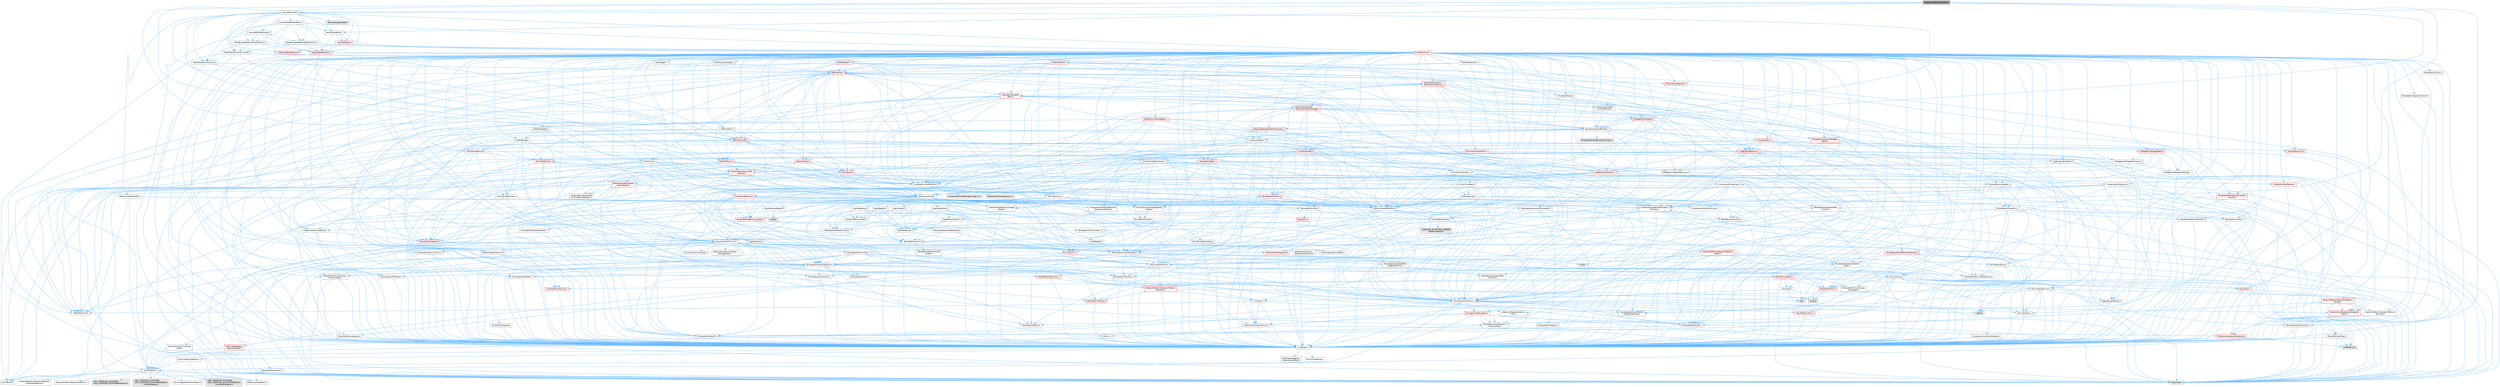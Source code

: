 digraph "SequencerSectionPainter.h"
{
 // INTERACTIVE_SVG=YES
 // LATEX_PDF_SIZE
  bgcolor="transparent";
  edge [fontname=Helvetica,fontsize=10,labelfontname=Helvetica,labelfontsize=10];
  node [fontname=Helvetica,fontsize=10,shape=box,height=0.2,width=0.4];
  Node1 [id="Node000001",label="SequencerSectionPainter.h",height=0.2,width=0.4,color="gray40", fillcolor="grey60", style="filled", fontcolor="black",tooltip=" "];
  Node1 -> Node2 [id="edge1_Node000001_Node000002",color="steelblue1",style="solid",tooltip=" "];
  Node2 [id="Node000002",label="Containers/Array.h",height=0.2,width=0.4,color="grey40", fillcolor="white", style="filled",URL="$df/dd0/Array_8h.html",tooltip=" "];
  Node2 -> Node3 [id="edge2_Node000002_Node000003",color="steelblue1",style="solid",tooltip=" "];
  Node3 [id="Node000003",label="CoreTypes.h",height=0.2,width=0.4,color="grey40", fillcolor="white", style="filled",URL="$dc/dec/CoreTypes_8h.html",tooltip=" "];
  Node3 -> Node4 [id="edge3_Node000003_Node000004",color="steelblue1",style="solid",tooltip=" "];
  Node4 [id="Node000004",label="HAL/Platform.h",height=0.2,width=0.4,color="grey40", fillcolor="white", style="filled",URL="$d9/dd0/Platform_8h.html",tooltip=" "];
  Node4 -> Node5 [id="edge4_Node000004_Node000005",color="steelblue1",style="solid",tooltip=" "];
  Node5 [id="Node000005",label="Misc/Build.h",height=0.2,width=0.4,color="grey40", fillcolor="white", style="filled",URL="$d3/dbb/Build_8h.html",tooltip=" "];
  Node4 -> Node6 [id="edge5_Node000004_Node000006",color="steelblue1",style="solid",tooltip=" "];
  Node6 [id="Node000006",label="Misc/LargeWorldCoordinates.h",height=0.2,width=0.4,color="grey40", fillcolor="white", style="filled",URL="$d2/dcb/LargeWorldCoordinates_8h.html",tooltip=" "];
  Node4 -> Node7 [id="edge6_Node000004_Node000007",color="steelblue1",style="solid",tooltip=" "];
  Node7 [id="Node000007",label="type_traits",height=0.2,width=0.4,color="grey60", fillcolor="#E0E0E0", style="filled",tooltip=" "];
  Node4 -> Node8 [id="edge7_Node000004_Node000008",color="steelblue1",style="solid",tooltip=" "];
  Node8 [id="Node000008",label="PreprocessorHelpers.h",height=0.2,width=0.4,color="grey40", fillcolor="white", style="filled",URL="$db/ddb/PreprocessorHelpers_8h.html",tooltip=" "];
  Node4 -> Node9 [id="edge8_Node000004_Node000009",color="steelblue1",style="solid",tooltip=" "];
  Node9 [id="Node000009",label="UBT_COMPILED_PLATFORM\l/UBT_COMPILED_PLATFORMPlatform\lCompilerPreSetup.h",height=0.2,width=0.4,color="grey60", fillcolor="#E0E0E0", style="filled",tooltip=" "];
  Node4 -> Node10 [id="edge9_Node000004_Node000010",color="steelblue1",style="solid",tooltip=" "];
  Node10 [id="Node000010",label="GenericPlatform/GenericPlatform\lCompilerPreSetup.h",height=0.2,width=0.4,color="grey40", fillcolor="white", style="filled",URL="$d9/dc8/GenericPlatformCompilerPreSetup_8h.html",tooltip=" "];
  Node4 -> Node11 [id="edge10_Node000004_Node000011",color="steelblue1",style="solid",tooltip=" "];
  Node11 [id="Node000011",label="GenericPlatform/GenericPlatform.h",height=0.2,width=0.4,color="grey40", fillcolor="white", style="filled",URL="$d6/d84/GenericPlatform_8h.html",tooltip=" "];
  Node4 -> Node12 [id="edge11_Node000004_Node000012",color="steelblue1",style="solid",tooltip=" "];
  Node12 [id="Node000012",label="UBT_COMPILED_PLATFORM\l/UBT_COMPILED_PLATFORMPlatform.h",height=0.2,width=0.4,color="grey60", fillcolor="#E0E0E0", style="filled",tooltip=" "];
  Node4 -> Node13 [id="edge12_Node000004_Node000013",color="steelblue1",style="solid",tooltip=" "];
  Node13 [id="Node000013",label="UBT_COMPILED_PLATFORM\l/UBT_COMPILED_PLATFORMPlatform\lCompilerSetup.h",height=0.2,width=0.4,color="grey60", fillcolor="#E0E0E0", style="filled",tooltip=" "];
  Node3 -> Node14 [id="edge13_Node000003_Node000014",color="steelblue1",style="solid",tooltip=" "];
  Node14 [id="Node000014",label="ProfilingDebugging\l/UMemoryDefines.h",height=0.2,width=0.4,color="grey40", fillcolor="white", style="filled",URL="$d2/da2/UMemoryDefines_8h.html",tooltip=" "];
  Node3 -> Node15 [id="edge14_Node000003_Node000015",color="steelblue1",style="solid",tooltip=" "];
  Node15 [id="Node000015",label="Misc/CoreMiscDefines.h",height=0.2,width=0.4,color="grey40", fillcolor="white", style="filled",URL="$da/d38/CoreMiscDefines_8h.html",tooltip=" "];
  Node15 -> Node4 [id="edge15_Node000015_Node000004",color="steelblue1",style="solid",tooltip=" "];
  Node15 -> Node8 [id="edge16_Node000015_Node000008",color="steelblue1",style="solid",tooltip=" "];
  Node3 -> Node16 [id="edge17_Node000003_Node000016",color="steelblue1",style="solid",tooltip=" "];
  Node16 [id="Node000016",label="Misc/CoreDefines.h",height=0.2,width=0.4,color="grey40", fillcolor="white", style="filled",URL="$d3/dd2/CoreDefines_8h.html",tooltip=" "];
  Node2 -> Node17 [id="edge18_Node000002_Node000017",color="steelblue1",style="solid",tooltip=" "];
  Node17 [id="Node000017",label="Misc/AssertionMacros.h",height=0.2,width=0.4,color="grey40", fillcolor="white", style="filled",URL="$d0/dfa/AssertionMacros_8h.html",tooltip=" "];
  Node17 -> Node3 [id="edge19_Node000017_Node000003",color="steelblue1",style="solid",tooltip=" "];
  Node17 -> Node4 [id="edge20_Node000017_Node000004",color="steelblue1",style="solid",tooltip=" "];
  Node17 -> Node18 [id="edge21_Node000017_Node000018",color="steelblue1",style="solid",tooltip=" "];
  Node18 [id="Node000018",label="HAL/PlatformMisc.h",height=0.2,width=0.4,color="red", fillcolor="#FFF0F0", style="filled",URL="$d0/df5/PlatformMisc_8h.html",tooltip=" "];
  Node18 -> Node3 [id="edge22_Node000018_Node000003",color="steelblue1",style="solid",tooltip=" "];
  Node17 -> Node8 [id="edge23_Node000017_Node000008",color="steelblue1",style="solid",tooltip=" "];
  Node17 -> Node54 [id="edge24_Node000017_Node000054",color="steelblue1",style="solid",tooltip=" "];
  Node54 [id="Node000054",label="Templates/EnableIf.h",height=0.2,width=0.4,color="grey40", fillcolor="white", style="filled",URL="$d7/d60/EnableIf_8h.html",tooltip=" "];
  Node54 -> Node3 [id="edge25_Node000054_Node000003",color="steelblue1",style="solid",tooltip=" "];
  Node17 -> Node55 [id="edge26_Node000017_Node000055",color="steelblue1",style="solid",tooltip=" "];
  Node55 [id="Node000055",label="Templates/IsArrayOrRefOf\lTypeByPredicate.h",height=0.2,width=0.4,color="grey40", fillcolor="white", style="filled",URL="$d6/da1/IsArrayOrRefOfTypeByPredicate_8h.html",tooltip=" "];
  Node55 -> Node3 [id="edge27_Node000055_Node000003",color="steelblue1",style="solid",tooltip=" "];
  Node17 -> Node56 [id="edge28_Node000017_Node000056",color="steelblue1",style="solid",tooltip=" "];
  Node56 [id="Node000056",label="Templates/IsValidVariadic\lFunctionArg.h",height=0.2,width=0.4,color="grey40", fillcolor="white", style="filled",URL="$d0/dc8/IsValidVariadicFunctionArg_8h.html",tooltip=" "];
  Node56 -> Node3 [id="edge29_Node000056_Node000003",color="steelblue1",style="solid",tooltip=" "];
  Node56 -> Node57 [id="edge30_Node000056_Node000057",color="steelblue1",style="solid",tooltip=" "];
  Node57 [id="Node000057",label="IsEnum.h",height=0.2,width=0.4,color="grey40", fillcolor="white", style="filled",URL="$d4/de5/IsEnum_8h.html",tooltip=" "];
  Node56 -> Node7 [id="edge31_Node000056_Node000007",color="steelblue1",style="solid",tooltip=" "];
  Node17 -> Node58 [id="edge32_Node000017_Node000058",color="steelblue1",style="solid",tooltip=" "];
  Node58 [id="Node000058",label="Traits/IsCharEncodingCompatible\lWith.h",height=0.2,width=0.4,color="red", fillcolor="#FFF0F0", style="filled",URL="$df/dd1/IsCharEncodingCompatibleWith_8h.html",tooltip=" "];
  Node58 -> Node7 [id="edge33_Node000058_Node000007",color="steelblue1",style="solid",tooltip=" "];
  Node17 -> Node60 [id="edge34_Node000017_Node000060",color="steelblue1",style="solid",tooltip=" "];
  Node60 [id="Node000060",label="Misc/VarArgs.h",height=0.2,width=0.4,color="grey40", fillcolor="white", style="filled",URL="$d5/d6f/VarArgs_8h.html",tooltip=" "];
  Node60 -> Node3 [id="edge35_Node000060_Node000003",color="steelblue1",style="solid",tooltip=" "];
  Node17 -> Node61 [id="edge36_Node000017_Node000061",color="steelblue1",style="solid",tooltip=" "];
  Node61 [id="Node000061",label="String/FormatStringSan.h",height=0.2,width=0.4,color="red", fillcolor="#FFF0F0", style="filled",URL="$d3/d8b/FormatStringSan_8h.html",tooltip=" "];
  Node61 -> Node7 [id="edge37_Node000061_Node000007",color="steelblue1",style="solid",tooltip=" "];
  Node61 -> Node3 [id="edge38_Node000061_Node000003",color="steelblue1",style="solid",tooltip=" "];
  Node61 -> Node62 [id="edge39_Node000061_Node000062",color="steelblue1",style="solid",tooltip=" "];
  Node62 [id="Node000062",label="Templates/Requires.h",height=0.2,width=0.4,color="grey40", fillcolor="white", style="filled",URL="$dc/d96/Requires_8h.html",tooltip=" "];
  Node62 -> Node54 [id="edge40_Node000062_Node000054",color="steelblue1",style="solid",tooltip=" "];
  Node62 -> Node7 [id="edge41_Node000062_Node000007",color="steelblue1",style="solid",tooltip=" "];
  Node61 -> Node63 [id="edge42_Node000061_Node000063",color="steelblue1",style="solid",tooltip=" "];
  Node63 [id="Node000063",label="Templates/Identity.h",height=0.2,width=0.4,color="grey40", fillcolor="white", style="filled",URL="$d0/dd5/Identity_8h.html",tooltip=" "];
  Node61 -> Node56 [id="edge43_Node000061_Node000056",color="steelblue1",style="solid",tooltip=" "];
  Node61 -> Node26 [id="edge44_Node000061_Node000026",color="steelblue1",style="solid",tooltip=" "];
  Node26 [id="Node000026",label="Containers/ContainersFwd.h",height=0.2,width=0.4,color="grey40", fillcolor="white", style="filled",URL="$d4/d0a/ContainersFwd_8h.html",tooltip=" "];
  Node26 -> Node4 [id="edge45_Node000026_Node000004",color="steelblue1",style="solid",tooltip=" "];
  Node26 -> Node3 [id="edge46_Node000026_Node000003",color="steelblue1",style="solid",tooltip=" "];
  Node26 -> Node23 [id="edge47_Node000026_Node000023",color="steelblue1",style="solid",tooltip=" "];
  Node23 [id="Node000023",label="Traits/IsContiguousContainer.h",height=0.2,width=0.4,color="red", fillcolor="#FFF0F0", style="filled",URL="$d5/d3c/IsContiguousContainer_8h.html",tooltip=" "];
  Node23 -> Node3 [id="edge48_Node000023_Node000003",color="steelblue1",style="solid",tooltip=" "];
  Node23 -> Node22 [id="edge49_Node000023_Node000022",color="steelblue1",style="solid",tooltip=" "];
  Node22 [id="Node000022",label="initializer_list",height=0.2,width=0.4,color="grey60", fillcolor="#E0E0E0", style="filled",tooltip=" "];
  Node17 -> Node67 [id="edge50_Node000017_Node000067",color="steelblue1",style="solid",tooltip=" "];
  Node67 [id="Node000067",label="atomic",height=0.2,width=0.4,color="grey60", fillcolor="#E0E0E0", style="filled",tooltip=" "];
  Node2 -> Node68 [id="edge51_Node000002_Node000068",color="steelblue1",style="solid",tooltip=" "];
  Node68 [id="Node000068",label="Misc/IntrusiveUnsetOptional\lState.h",height=0.2,width=0.4,color="grey40", fillcolor="white", style="filled",URL="$d2/d0a/IntrusiveUnsetOptionalState_8h.html",tooltip=" "];
  Node68 -> Node69 [id="edge52_Node000068_Node000069",color="steelblue1",style="solid",tooltip=" "];
  Node69 [id="Node000069",label="Misc/OptionalFwd.h",height=0.2,width=0.4,color="grey40", fillcolor="white", style="filled",URL="$dc/d50/OptionalFwd_8h.html",tooltip=" "];
  Node2 -> Node70 [id="edge53_Node000002_Node000070",color="steelblue1",style="solid",tooltip=" "];
  Node70 [id="Node000070",label="Misc/ReverseIterate.h",height=0.2,width=0.4,color="grey40", fillcolor="white", style="filled",URL="$db/de3/ReverseIterate_8h.html",tooltip=" "];
  Node70 -> Node4 [id="edge54_Node000070_Node000004",color="steelblue1",style="solid",tooltip=" "];
  Node70 -> Node71 [id="edge55_Node000070_Node000071",color="steelblue1",style="solid",tooltip=" "];
  Node71 [id="Node000071",label="iterator",height=0.2,width=0.4,color="grey60", fillcolor="#E0E0E0", style="filled",tooltip=" "];
  Node2 -> Node72 [id="edge56_Node000002_Node000072",color="steelblue1",style="solid",tooltip=" "];
  Node72 [id="Node000072",label="HAL/UnrealMemory.h",height=0.2,width=0.4,color="grey40", fillcolor="white", style="filled",URL="$d9/d96/UnrealMemory_8h.html",tooltip=" "];
  Node72 -> Node3 [id="edge57_Node000072_Node000003",color="steelblue1",style="solid",tooltip=" "];
  Node72 -> Node73 [id="edge58_Node000072_Node000073",color="steelblue1",style="solid",tooltip=" "];
  Node73 [id="Node000073",label="GenericPlatform/GenericPlatform\lMemory.h",height=0.2,width=0.4,color="red", fillcolor="#FFF0F0", style="filled",URL="$dd/d22/GenericPlatformMemory_8h.html",tooltip=" "];
  Node73 -> Node25 [id="edge59_Node000073_Node000025",color="steelblue1",style="solid",tooltip=" "];
  Node25 [id="Node000025",label="CoreFwd.h",height=0.2,width=0.4,color="grey40", fillcolor="white", style="filled",URL="$d1/d1e/CoreFwd_8h.html",tooltip=" "];
  Node25 -> Node3 [id="edge60_Node000025_Node000003",color="steelblue1",style="solid",tooltip=" "];
  Node25 -> Node26 [id="edge61_Node000025_Node000026",color="steelblue1",style="solid",tooltip=" "];
  Node25 -> Node27 [id="edge62_Node000025_Node000027",color="steelblue1",style="solid",tooltip=" "];
  Node27 [id="Node000027",label="Math/MathFwd.h",height=0.2,width=0.4,color="grey40", fillcolor="white", style="filled",URL="$d2/d10/MathFwd_8h.html",tooltip=" "];
  Node27 -> Node4 [id="edge63_Node000027_Node000004",color="steelblue1",style="solid",tooltip=" "];
  Node25 -> Node28 [id="edge64_Node000025_Node000028",color="steelblue1",style="solid",tooltip=" "];
  Node28 [id="Node000028",label="UObject/UObjectHierarchy\lFwd.h",height=0.2,width=0.4,color="grey40", fillcolor="white", style="filled",URL="$d3/d13/UObjectHierarchyFwd_8h.html",tooltip=" "];
  Node73 -> Node3 [id="edge65_Node000073_Node000003",color="steelblue1",style="solid",tooltip=" "];
  Node73 -> Node74 [id="edge66_Node000073_Node000074",color="steelblue1",style="solid",tooltip=" "];
  Node74 [id="Node000074",label="HAL/PlatformString.h",height=0.2,width=0.4,color="red", fillcolor="#FFF0F0", style="filled",URL="$db/db5/PlatformString_8h.html",tooltip=" "];
  Node74 -> Node3 [id="edge67_Node000074_Node000003",color="steelblue1",style="solid",tooltip=" "];
  Node73 -> Node39 [id="edge68_Node000073_Node000039",color="steelblue1",style="solid",tooltip=" "];
  Node39 [id="Node000039",label="string.h",height=0.2,width=0.4,color="grey60", fillcolor="#E0E0E0", style="filled",tooltip=" "];
  Node72 -> Node76 [id="edge69_Node000072_Node000076",color="steelblue1",style="solid",tooltip=" "];
  Node76 [id="Node000076",label="HAL/MemoryBase.h",height=0.2,width=0.4,color="red", fillcolor="#FFF0F0", style="filled",URL="$d6/d9f/MemoryBase_8h.html",tooltip=" "];
  Node76 -> Node3 [id="edge70_Node000076_Node000003",color="steelblue1",style="solid",tooltip=" "];
  Node76 -> Node47 [id="edge71_Node000076_Node000047",color="steelblue1",style="solid",tooltip=" "];
  Node47 [id="Node000047",label="HAL/PlatformAtomics.h",height=0.2,width=0.4,color="red", fillcolor="#FFF0F0", style="filled",URL="$d3/d36/PlatformAtomics_8h.html",tooltip=" "];
  Node47 -> Node3 [id="edge72_Node000047_Node000003",color="steelblue1",style="solid",tooltip=" "];
  Node76 -> Node30 [id="edge73_Node000076_Node000030",color="steelblue1",style="solid",tooltip=" "];
  Node30 [id="Node000030",label="HAL/PlatformCrt.h",height=0.2,width=0.4,color="red", fillcolor="#FFF0F0", style="filled",URL="$d8/d75/PlatformCrt_8h.html",tooltip=" "];
  Node30 -> Node31 [id="edge74_Node000030_Node000031",color="steelblue1",style="solid",tooltip=" "];
  Node31 [id="Node000031",label="new",height=0.2,width=0.4,color="grey60", fillcolor="#E0E0E0", style="filled",tooltip=" "];
  Node30 -> Node39 [id="edge75_Node000030_Node000039",color="steelblue1",style="solid",tooltip=" "];
  Node76 -> Node77 [id="edge76_Node000076_Node000077",color="steelblue1",style="solid",tooltip=" "];
  Node77 [id="Node000077",label="Misc/Exec.h",height=0.2,width=0.4,color="grey40", fillcolor="white", style="filled",URL="$de/ddb/Exec_8h.html",tooltip=" "];
  Node77 -> Node3 [id="edge77_Node000077_Node000003",color="steelblue1",style="solid",tooltip=" "];
  Node77 -> Node17 [id="edge78_Node000077_Node000017",color="steelblue1",style="solid",tooltip=" "];
  Node76 -> Node78 [id="edge79_Node000076_Node000078",color="steelblue1",style="solid",tooltip=" "];
  Node78 [id="Node000078",label="Misc/OutputDevice.h",height=0.2,width=0.4,color="grey40", fillcolor="white", style="filled",URL="$d7/d32/OutputDevice_8h.html",tooltip=" "];
  Node78 -> Node25 [id="edge80_Node000078_Node000025",color="steelblue1",style="solid",tooltip=" "];
  Node78 -> Node3 [id="edge81_Node000078_Node000003",color="steelblue1",style="solid",tooltip=" "];
  Node78 -> Node79 [id="edge82_Node000078_Node000079",color="steelblue1",style="solid",tooltip=" "];
  Node79 [id="Node000079",label="Logging/LogVerbosity.h",height=0.2,width=0.4,color="grey40", fillcolor="white", style="filled",URL="$d2/d8f/LogVerbosity_8h.html",tooltip=" "];
  Node79 -> Node3 [id="edge83_Node000079_Node000003",color="steelblue1",style="solid",tooltip=" "];
  Node78 -> Node60 [id="edge84_Node000078_Node000060",color="steelblue1",style="solid",tooltip=" "];
  Node78 -> Node55 [id="edge85_Node000078_Node000055",color="steelblue1",style="solid",tooltip=" "];
  Node78 -> Node56 [id="edge86_Node000078_Node000056",color="steelblue1",style="solid",tooltip=" "];
  Node78 -> Node58 [id="edge87_Node000078_Node000058",color="steelblue1",style="solid",tooltip=" "];
  Node72 -> Node89 [id="edge88_Node000072_Node000089",color="steelblue1",style="solid",tooltip=" "];
  Node89 [id="Node000089",label="HAL/PlatformMemory.h",height=0.2,width=0.4,color="red", fillcolor="#FFF0F0", style="filled",URL="$de/d68/PlatformMemory_8h.html",tooltip=" "];
  Node89 -> Node3 [id="edge89_Node000089_Node000003",color="steelblue1",style="solid",tooltip=" "];
  Node89 -> Node73 [id="edge90_Node000089_Node000073",color="steelblue1",style="solid",tooltip=" "];
  Node72 -> Node91 [id="edge91_Node000072_Node000091",color="steelblue1",style="solid",tooltip=" "];
  Node91 [id="Node000091",label="ProfilingDebugging\l/MemoryTrace.h",height=0.2,width=0.4,color="red", fillcolor="#FFF0F0", style="filled",URL="$da/dd7/MemoryTrace_8h.html",tooltip=" "];
  Node91 -> Node4 [id="edge92_Node000091_Node000004",color="steelblue1",style="solid",tooltip=" "];
  Node72 -> Node92 [id="edge93_Node000072_Node000092",color="steelblue1",style="solid",tooltip=" "];
  Node92 [id="Node000092",label="Templates/IsPointer.h",height=0.2,width=0.4,color="grey40", fillcolor="white", style="filled",URL="$d7/d05/IsPointer_8h.html",tooltip=" "];
  Node92 -> Node3 [id="edge94_Node000092_Node000003",color="steelblue1",style="solid",tooltip=" "];
  Node2 -> Node93 [id="edge95_Node000002_Node000093",color="steelblue1",style="solid",tooltip=" "];
  Node93 [id="Node000093",label="Templates/UnrealTypeTraits.h",height=0.2,width=0.4,color="grey40", fillcolor="white", style="filled",URL="$d2/d2d/UnrealTypeTraits_8h.html",tooltip=" "];
  Node93 -> Node3 [id="edge96_Node000093_Node000003",color="steelblue1",style="solid",tooltip=" "];
  Node93 -> Node92 [id="edge97_Node000093_Node000092",color="steelblue1",style="solid",tooltip=" "];
  Node93 -> Node17 [id="edge98_Node000093_Node000017",color="steelblue1",style="solid",tooltip=" "];
  Node93 -> Node85 [id="edge99_Node000093_Node000085",color="steelblue1",style="solid",tooltip=" "];
  Node85 [id="Node000085",label="Templates/AndOrNot.h",height=0.2,width=0.4,color="grey40", fillcolor="white", style="filled",URL="$db/d0a/AndOrNot_8h.html",tooltip=" "];
  Node85 -> Node3 [id="edge100_Node000085_Node000003",color="steelblue1",style="solid",tooltip=" "];
  Node93 -> Node54 [id="edge101_Node000093_Node000054",color="steelblue1",style="solid",tooltip=" "];
  Node93 -> Node94 [id="edge102_Node000093_Node000094",color="steelblue1",style="solid",tooltip=" "];
  Node94 [id="Node000094",label="Templates/IsArithmetic.h",height=0.2,width=0.4,color="grey40", fillcolor="white", style="filled",URL="$d2/d5d/IsArithmetic_8h.html",tooltip=" "];
  Node94 -> Node3 [id="edge103_Node000094_Node000003",color="steelblue1",style="solid",tooltip=" "];
  Node93 -> Node57 [id="edge104_Node000093_Node000057",color="steelblue1",style="solid",tooltip=" "];
  Node93 -> Node95 [id="edge105_Node000093_Node000095",color="steelblue1",style="solid",tooltip=" "];
  Node95 [id="Node000095",label="Templates/Models.h",height=0.2,width=0.4,color="grey40", fillcolor="white", style="filled",URL="$d3/d0c/Models_8h.html",tooltip=" "];
  Node95 -> Node63 [id="edge106_Node000095_Node000063",color="steelblue1",style="solid",tooltip=" "];
  Node93 -> Node96 [id="edge107_Node000093_Node000096",color="steelblue1",style="solid",tooltip=" "];
  Node96 [id="Node000096",label="Templates/IsPODType.h",height=0.2,width=0.4,color="grey40", fillcolor="white", style="filled",URL="$d7/db1/IsPODType_8h.html",tooltip=" "];
  Node96 -> Node3 [id="edge108_Node000096_Node000003",color="steelblue1",style="solid",tooltip=" "];
  Node93 -> Node97 [id="edge109_Node000093_Node000097",color="steelblue1",style="solid",tooltip=" "];
  Node97 [id="Node000097",label="Templates/IsUECoreType.h",height=0.2,width=0.4,color="grey40", fillcolor="white", style="filled",URL="$d1/db8/IsUECoreType_8h.html",tooltip=" "];
  Node97 -> Node3 [id="edge110_Node000097_Node000003",color="steelblue1",style="solid",tooltip=" "];
  Node97 -> Node7 [id="edge111_Node000097_Node000007",color="steelblue1",style="solid",tooltip=" "];
  Node93 -> Node86 [id="edge112_Node000093_Node000086",color="steelblue1",style="solid",tooltip=" "];
  Node86 [id="Node000086",label="Templates/IsTriviallyCopy\lConstructible.h",height=0.2,width=0.4,color="grey40", fillcolor="white", style="filled",URL="$d3/d78/IsTriviallyCopyConstructible_8h.html",tooltip=" "];
  Node86 -> Node3 [id="edge113_Node000086_Node000003",color="steelblue1",style="solid",tooltip=" "];
  Node86 -> Node7 [id="edge114_Node000086_Node000007",color="steelblue1",style="solid",tooltip=" "];
  Node2 -> Node98 [id="edge115_Node000002_Node000098",color="steelblue1",style="solid",tooltip=" "];
  Node98 [id="Node000098",label="Templates/UnrealTemplate.h",height=0.2,width=0.4,color="grey40", fillcolor="white", style="filled",URL="$d4/d24/UnrealTemplate_8h.html",tooltip=" "];
  Node98 -> Node3 [id="edge116_Node000098_Node000003",color="steelblue1",style="solid",tooltip=" "];
  Node98 -> Node92 [id="edge117_Node000098_Node000092",color="steelblue1",style="solid",tooltip=" "];
  Node98 -> Node72 [id="edge118_Node000098_Node000072",color="steelblue1",style="solid",tooltip=" "];
  Node98 -> Node99 [id="edge119_Node000098_Node000099",color="steelblue1",style="solid",tooltip=" "];
  Node99 [id="Node000099",label="Templates/CopyQualifiers\lAndRefsFromTo.h",height=0.2,width=0.4,color="grey40", fillcolor="white", style="filled",URL="$d3/db3/CopyQualifiersAndRefsFromTo_8h.html",tooltip=" "];
  Node99 -> Node100 [id="edge120_Node000099_Node000100",color="steelblue1",style="solid",tooltip=" "];
  Node100 [id="Node000100",label="Templates/CopyQualifiers\lFromTo.h",height=0.2,width=0.4,color="grey40", fillcolor="white", style="filled",URL="$d5/db4/CopyQualifiersFromTo_8h.html",tooltip=" "];
  Node98 -> Node93 [id="edge121_Node000098_Node000093",color="steelblue1",style="solid",tooltip=" "];
  Node98 -> Node101 [id="edge122_Node000098_Node000101",color="steelblue1",style="solid",tooltip=" "];
  Node101 [id="Node000101",label="Templates/RemoveReference.h",height=0.2,width=0.4,color="grey40", fillcolor="white", style="filled",URL="$da/dbe/RemoveReference_8h.html",tooltip=" "];
  Node101 -> Node3 [id="edge123_Node000101_Node000003",color="steelblue1",style="solid",tooltip=" "];
  Node98 -> Node62 [id="edge124_Node000098_Node000062",color="steelblue1",style="solid",tooltip=" "];
  Node98 -> Node102 [id="edge125_Node000098_Node000102",color="steelblue1",style="solid",tooltip=" "];
  Node102 [id="Node000102",label="Templates/TypeCompatible\lBytes.h",height=0.2,width=0.4,color="grey40", fillcolor="white", style="filled",URL="$df/d0a/TypeCompatibleBytes_8h.html",tooltip=" "];
  Node102 -> Node3 [id="edge126_Node000102_Node000003",color="steelblue1",style="solid",tooltip=" "];
  Node102 -> Node39 [id="edge127_Node000102_Node000039",color="steelblue1",style="solid",tooltip=" "];
  Node102 -> Node31 [id="edge128_Node000102_Node000031",color="steelblue1",style="solid",tooltip=" "];
  Node102 -> Node7 [id="edge129_Node000102_Node000007",color="steelblue1",style="solid",tooltip=" "];
  Node98 -> Node63 [id="edge130_Node000098_Node000063",color="steelblue1",style="solid",tooltip=" "];
  Node98 -> Node23 [id="edge131_Node000098_Node000023",color="steelblue1",style="solid",tooltip=" "];
  Node98 -> Node103 [id="edge132_Node000098_Node000103",color="steelblue1",style="solid",tooltip=" "];
  Node103 [id="Node000103",label="Traits/UseBitwiseSwap.h",height=0.2,width=0.4,color="grey40", fillcolor="white", style="filled",URL="$db/df3/UseBitwiseSwap_8h.html",tooltip=" "];
  Node103 -> Node3 [id="edge133_Node000103_Node000003",color="steelblue1",style="solid",tooltip=" "];
  Node103 -> Node7 [id="edge134_Node000103_Node000007",color="steelblue1",style="solid",tooltip=" "];
  Node98 -> Node7 [id="edge135_Node000098_Node000007",color="steelblue1",style="solid",tooltip=" "];
  Node2 -> Node104 [id="edge136_Node000002_Node000104",color="steelblue1",style="solid",tooltip=" "];
  Node104 [id="Node000104",label="Containers/AllowShrinking.h",height=0.2,width=0.4,color="grey40", fillcolor="white", style="filled",URL="$d7/d1a/AllowShrinking_8h.html",tooltip=" "];
  Node104 -> Node3 [id="edge137_Node000104_Node000003",color="steelblue1",style="solid",tooltip=" "];
  Node2 -> Node105 [id="edge138_Node000002_Node000105",color="steelblue1",style="solid",tooltip=" "];
  Node105 [id="Node000105",label="Containers/ContainerAllocation\lPolicies.h",height=0.2,width=0.4,color="grey40", fillcolor="white", style="filled",URL="$d7/dff/ContainerAllocationPolicies_8h.html",tooltip=" "];
  Node105 -> Node3 [id="edge139_Node000105_Node000003",color="steelblue1",style="solid",tooltip=" "];
  Node105 -> Node106 [id="edge140_Node000105_Node000106",color="steelblue1",style="solid",tooltip=" "];
  Node106 [id="Node000106",label="Containers/ContainerHelpers.h",height=0.2,width=0.4,color="grey40", fillcolor="white", style="filled",URL="$d7/d33/ContainerHelpers_8h.html",tooltip=" "];
  Node106 -> Node3 [id="edge141_Node000106_Node000003",color="steelblue1",style="solid",tooltip=" "];
  Node105 -> Node105 [id="edge142_Node000105_Node000105",color="steelblue1",style="solid",tooltip=" "];
  Node105 -> Node107 [id="edge143_Node000105_Node000107",color="steelblue1",style="solid",tooltip=" "];
  Node107 [id="Node000107",label="HAL/PlatformMath.h",height=0.2,width=0.4,color="grey40", fillcolor="white", style="filled",URL="$dc/d53/PlatformMath_8h.html",tooltip=" "];
  Node107 -> Node3 [id="edge144_Node000107_Node000003",color="steelblue1",style="solid",tooltip=" "];
  Node107 -> Node108 [id="edge145_Node000107_Node000108",color="steelblue1",style="solid",tooltip=" "];
  Node108 [id="Node000108",label="GenericPlatform/GenericPlatform\lMath.h",height=0.2,width=0.4,color="red", fillcolor="#FFF0F0", style="filled",URL="$d5/d79/GenericPlatformMath_8h.html",tooltip=" "];
  Node108 -> Node3 [id="edge146_Node000108_Node000003",color="steelblue1",style="solid",tooltip=" "];
  Node108 -> Node26 [id="edge147_Node000108_Node000026",color="steelblue1",style="solid",tooltip=" "];
  Node108 -> Node30 [id="edge148_Node000108_Node000030",color="steelblue1",style="solid",tooltip=" "];
  Node108 -> Node85 [id="edge149_Node000108_Node000085",color="steelblue1",style="solid",tooltip=" "];
  Node108 -> Node109 [id="edge150_Node000108_Node000109",color="steelblue1",style="solid",tooltip=" "];
  Node109 [id="Node000109",label="Templates/Decay.h",height=0.2,width=0.4,color="grey40", fillcolor="white", style="filled",URL="$dd/d0f/Decay_8h.html",tooltip=" "];
  Node109 -> Node3 [id="edge151_Node000109_Node000003",color="steelblue1",style="solid",tooltip=" "];
  Node109 -> Node101 [id="edge152_Node000109_Node000101",color="steelblue1",style="solid",tooltip=" "];
  Node109 -> Node7 [id="edge153_Node000109_Node000007",color="steelblue1",style="solid",tooltip=" "];
  Node108 -> Node93 [id="edge154_Node000108_Node000093",color="steelblue1",style="solid",tooltip=" "];
  Node108 -> Node62 [id="edge155_Node000108_Node000062",color="steelblue1",style="solid",tooltip=" "];
  Node108 -> Node102 [id="edge156_Node000108_Node000102",color="steelblue1",style="solid",tooltip=" "];
  Node108 -> Node113 [id="edge157_Node000108_Node000113",color="steelblue1",style="solid",tooltip=" "];
  Node113 [id="Node000113",label="limits",height=0.2,width=0.4,color="grey60", fillcolor="#E0E0E0", style="filled",tooltip=" "];
  Node108 -> Node7 [id="edge158_Node000108_Node000007",color="steelblue1",style="solid",tooltip=" "];
  Node107 -> Node114 [id="edge159_Node000107_Node000114",color="steelblue1",style="solid",tooltip=" "];
  Node114 [id="Node000114",label="COMPILED_PLATFORM_HEADER\l(PlatformMath.h)",height=0.2,width=0.4,color="grey60", fillcolor="#E0E0E0", style="filled",tooltip=" "];
  Node105 -> Node72 [id="edge160_Node000105_Node000072",color="steelblue1",style="solid",tooltip=" "];
  Node105 -> Node40 [id="edge161_Node000105_Node000040",color="steelblue1",style="solid",tooltip=" "];
  Node40 [id="Node000040",label="Math/NumericLimits.h",height=0.2,width=0.4,color="grey40", fillcolor="white", style="filled",URL="$df/d1b/NumericLimits_8h.html",tooltip=" "];
  Node40 -> Node3 [id="edge162_Node000040_Node000003",color="steelblue1",style="solid",tooltip=" "];
  Node105 -> Node17 [id="edge163_Node000105_Node000017",color="steelblue1",style="solid",tooltip=" "];
  Node105 -> Node115 [id="edge164_Node000105_Node000115",color="steelblue1",style="solid",tooltip=" "];
  Node115 [id="Node000115",label="Templates/IsPolymorphic.h",height=0.2,width=0.4,color="grey40", fillcolor="white", style="filled",URL="$dc/d20/IsPolymorphic_8h.html",tooltip=" "];
  Node105 -> Node116 [id="edge165_Node000105_Node000116",color="steelblue1",style="solid",tooltip=" "];
  Node116 [id="Node000116",label="Templates/MemoryOps.h",height=0.2,width=0.4,color="grey40", fillcolor="white", style="filled",URL="$db/dea/MemoryOps_8h.html",tooltip=" "];
  Node116 -> Node3 [id="edge166_Node000116_Node000003",color="steelblue1",style="solid",tooltip=" "];
  Node116 -> Node72 [id="edge167_Node000116_Node000072",color="steelblue1",style="solid",tooltip=" "];
  Node116 -> Node87 [id="edge168_Node000116_Node000087",color="steelblue1",style="solid",tooltip=" "];
  Node87 [id="Node000087",label="Templates/IsTriviallyCopy\lAssignable.h",height=0.2,width=0.4,color="grey40", fillcolor="white", style="filled",URL="$d2/df2/IsTriviallyCopyAssignable_8h.html",tooltip=" "];
  Node87 -> Node3 [id="edge169_Node000087_Node000003",color="steelblue1",style="solid",tooltip=" "];
  Node87 -> Node7 [id="edge170_Node000087_Node000007",color="steelblue1",style="solid",tooltip=" "];
  Node116 -> Node86 [id="edge171_Node000116_Node000086",color="steelblue1",style="solid",tooltip=" "];
  Node116 -> Node62 [id="edge172_Node000116_Node000062",color="steelblue1",style="solid",tooltip=" "];
  Node116 -> Node93 [id="edge173_Node000116_Node000093",color="steelblue1",style="solid",tooltip=" "];
  Node116 -> Node103 [id="edge174_Node000116_Node000103",color="steelblue1",style="solid",tooltip=" "];
  Node116 -> Node31 [id="edge175_Node000116_Node000031",color="steelblue1",style="solid",tooltip=" "];
  Node116 -> Node7 [id="edge176_Node000116_Node000007",color="steelblue1",style="solid",tooltip=" "];
  Node105 -> Node102 [id="edge177_Node000105_Node000102",color="steelblue1",style="solid",tooltip=" "];
  Node105 -> Node7 [id="edge178_Node000105_Node000007",color="steelblue1",style="solid",tooltip=" "];
  Node2 -> Node117 [id="edge179_Node000002_Node000117",color="steelblue1",style="solid",tooltip=" "];
  Node117 [id="Node000117",label="Containers/ContainerElement\lTypeCompatibility.h",height=0.2,width=0.4,color="grey40", fillcolor="white", style="filled",URL="$df/ddf/ContainerElementTypeCompatibility_8h.html",tooltip=" "];
  Node117 -> Node3 [id="edge180_Node000117_Node000003",color="steelblue1",style="solid",tooltip=" "];
  Node117 -> Node93 [id="edge181_Node000117_Node000093",color="steelblue1",style="solid",tooltip=" "];
  Node2 -> Node118 [id="edge182_Node000002_Node000118",color="steelblue1",style="solid",tooltip=" "];
  Node118 [id="Node000118",label="Serialization/Archive.h",height=0.2,width=0.4,color="grey40", fillcolor="white", style="filled",URL="$d7/d3b/Archive_8h.html",tooltip=" "];
  Node118 -> Node25 [id="edge183_Node000118_Node000025",color="steelblue1",style="solid",tooltip=" "];
  Node118 -> Node3 [id="edge184_Node000118_Node000003",color="steelblue1",style="solid",tooltip=" "];
  Node118 -> Node119 [id="edge185_Node000118_Node000119",color="steelblue1",style="solid",tooltip=" "];
  Node119 [id="Node000119",label="HAL/PlatformProperties.h",height=0.2,width=0.4,color="red", fillcolor="#FFF0F0", style="filled",URL="$d9/db0/PlatformProperties_8h.html",tooltip=" "];
  Node119 -> Node3 [id="edge186_Node000119_Node000003",color="steelblue1",style="solid",tooltip=" "];
  Node118 -> Node122 [id="edge187_Node000118_Node000122",color="steelblue1",style="solid",tooltip=" "];
  Node122 [id="Node000122",label="Internationalization\l/TextNamespaceFwd.h",height=0.2,width=0.4,color="grey40", fillcolor="white", style="filled",URL="$d8/d97/TextNamespaceFwd_8h.html",tooltip=" "];
  Node122 -> Node3 [id="edge188_Node000122_Node000003",color="steelblue1",style="solid",tooltip=" "];
  Node118 -> Node27 [id="edge189_Node000118_Node000027",color="steelblue1",style="solid",tooltip=" "];
  Node118 -> Node17 [id="edge190_Node000118_Node000017",color="steelblue1",style="solid",tooltip=" "];
  Node118 -> Node5 [id="edge191_Node000118_Node000005",color="steelblue1",style="solid",tooltip=" "];
  Node118 -> Node41 [id="edge192_Node000118_Node000041",color="steelblue1",style="solid",tooltip=" "];
  Node41 [id="Node000041",label="Misc/CompressionFlags.h",height=0.2,width=0.4,color="grey40", fillcolor="white", style="filled",URL="$d9/d76/CompressionFlags_8h.html",tooltip=" "];
  Node118 -> Node123 [id="edge193_Node000118_Node000123",color="steelblue1",style="solid",tooltip=" "];
  Node123 [id="Node000123",label="Misc/EngineVersionBase.h",height=0.2,width=0.4,color="grey40", fillcolor="white", style="filled",URL="$d5/d2b/EngineVersionBase_8h.html",tooltip=" "];
  Node123 -> Node3 [id="edge194_Node000123_Node000003",color="steelblue1",style="solid",tooltip=" "];
  Node118 -> Node60 [id="edge195_Node000118_Node000060",color="steelblue1",style="solid",tooltip=" "];
  Node118 -> Node124 [id="edge196_Node000118_Node000124",color="steelblue1",style="solid",tooltip=" "];
  Node124 [id="Node000124",label="Serialization/ArchiveCook\lData.h",height=0.2,width=0.4,color="grey40", fillcolor="white", style="filled",URL="$dc/db6/ArchiveCookData_8h.html",tooltip=" "];
  Node124 -> Node4 [id="edge197_Node000124_Node000004",color="steelblue1",style="solid",tooltip=" "];
  Node118 -> Node125 [id="edge198_Node000118_Node000125",color="steelblue1",style="solid",tooltip=" "];
  Node125 [id="Node000125",label="Serialization/ArchiveSave\lPackageData.h",height=0.2,width=0.4,color="grey40", fillcolor="white", style="filled",URL="$d1/d37/ArchiveSavePackageData_8h.html",tooltip=" "];
  Node118 -> Node54 [id="edge199_Node000118_Node000054",color="steelblue1",style="solid",tooltip=" "];
  Node118 -> Node55 [id="edge200_Node000118_Node000055",color="steelblue1",style="solid",tooltip=" "];
  Node118 -> Node126 [id="edge201_Node000118_Node000126",color="steelblue1",style="solid",tooltip=" "];
  Node126 [id="Node000126",label="Templates/IsEnumClass.h",height=0.2,width=0.4,color="grey40", fillcolor="white", style="filled",URL="$d7/d15/IsEnumClass_8h.html",tooltip=" "];
  Node126 -> Node3 [id="edge202_Node000126_Node000003",color="steelblue1",style="solid",tooltip=" "];
  Node126 -> Node85 [id="edge203_Node000126_Node000085",color="steelblue1",style="solid",tooltip=" "];
  Node118 -> Node112 [id="edge204_Node000118_Node000112",color="steelblue1",style="solid",tooltip=" "];
  Node112 [id="Node000112",label="Templates/IsSigned.h",height=0.2,width=0.4,color="grey40", fillcolor="white", style="filled",URL="$d8/dd8/IsSigned_8h.html",tooltip=" "];
  Node112 -> Node3 [id="edge205_Node000112_Node000003",color="steelblue1",style="solid",tooltip=" "];
  Node118 -> Node56 [id="edge206_Node000118_Node000056",color="steelblue1",style="solid",tooltip=" "];
  Node118 -> Node98 [id="edge207_Node000118_Node000098",color="steelblue1",style="solid",tooltip=" "];
  Node118 -> Node58 [id="edge208_Node000118_Node000058",color="steelblue1",style="solid",tooltip=" "];
  Node118 -> Node127 [id="edge209_Node000118_Node000127",color="steelblue1",style="solid",tooltip=" "];
  Node127 [id="Node000127",label="UObject/ObjectVersion.h",height=0.2,width=0.4,color="grey40", fillcolor="white", style="filled",URL="$da/d63/ObjectVersion_8h.html",tooltip=" "];
  Node127 -> Node3 [id="edge210_Node000127_Node000003",color="steelblue1",style="solid",tooltip=" "];
  Node2 -> Node128 [id="edge211_Node000002_Node000128",color="steelblue1",style="solid",tooltip=" "];
  Node128 [id="Node000128",label="Serialization/MemoryImage\lWriter.h",height=0.2,width=0.4,color="grey40", fillcolor="white", style="filled",URL="$d0/d08/MemoryImageWriter_8h.html",tooltip=" "];
  Node128 -> Node3 [id="edge212_Node000128_Node000003",color="steelblue1",style="solid",tooltip=" "];
  Node128 -> Node129 [id="edge213_Node000128_Node000129",color="steelblue1",style="solid",tooltip=" "];
  Node129 [id="Node000129",label="Serialization/MemoryLayout.h",height=0.2,width=0.4,color="red", fillcolor="#FFF0F0", style="filled",URL="$d7/d66/MemoryLayout_8h.html",tooltip=" "];
  Node129 -> Node132 [id="edge214_Node000129_Node000132",color="steelblue1",style="solid",tooltip=" "];
  Node132 [id="Node000132",label="Containers/EnumAsByte.h",height=0.2,width=0.4,color="grey40", fillcolor="white", style="filled",URL="$d6/d9a/EnumAsByte_8h.html",tooltip=" "];
  Node132 -> Node3 [id="edge215_Node000132_Node000003",color="steelblue1",style="solid",tooltip=" "];
  Node132 -> Node96 [id="edge216_Node000132_Node000096",color="steelblue1",style="solid",tooltip=" "];
  Node132 -> Node133 [id="edge217_Node000132_Node000133",color="steelblue1",style="solid",tooltip=" "];
  Node133 [id="Node000133",label="Templates/TypeHash.h",height=0.2,width=0.4,color="red", fillcolor="#FFF0F0", style="filled",URL="$d1/d62/TypeHash_8h.html",tooltip=" "];
  Node133 -> Node3 [id="edge218_Node000133_Node000003",color="steelblue1",style="solid",tooltip=" "];
  Node133 -> Node62 [id="edge219_Node000133_Node000062",color="steelblue1",style="solid",tooltip=" "];
  Node133 -> Node134 [id="edge220_Node000133_Node000134",color="steelblue1",style="solid",tooltip=" "];
  Node134 [id="Node000134",label="Misc/Crc.h",height=0.2,width=0.4,color="red", fillcolor="#FFF0F0", style="filled",URL="$d4/dd2/Crc_8h.html",tooltip=" "];
  Node134 -> Node3 [id="edge221_Node000134_Node000003",color="steelblue1",style="solid",tooltip=" "];
  Node134 -> Node74 [id="edge222_Node000134_Node000074",color="steelblue1",style="solid",tooltip=" "];
  Node134 -> Node17 [id="edge223_Node000134_Node000017",color="steelblue1",style="solid",tooltip=" "];
  Node134 -> Node135 [id="edge224_Node000134_Node000135",color="steelblue1",style="solid",tooltip=" "];
  Node135 [id="Node000135",label="Misc/CString.h",height=0.2,width=0.4,color="grey40", fillcolor="white", style="filled",URL="$d2/d49/CString_8h.html",tooltip=" "];
  Node135 -> Node3 [id="edge225_Node000135_Node000003",color="steelblue1",style="solid",tooltip=" "];
  Node135 -> Node30 [id="edge226_Node000135_Node000030",color="steelblue1",style="solid",tooltip=" "];
  Node135 -> Node74 [id="edge227_Node000135_Node000074",color="steelblue1",style="solid",tooltip=" "];
  Node135 -> Node17 [id="edge228_Node000135_Node000017",color="steelblue1",style="solid",tooltip=" "];
  Node135 -> Node136 [id="edge229_Node000135_Node000136",color="steelblue1",style="solid",tooltip=" "];
  Node136 [id="Node000136",label="Misc/Char.h",height=0.2,width=0.4,color="red", fillcolor="#FFF0F0", style="filled",URL="$d0/d58/Char_8h.html",tooltip=" "];
  Node136 -> Node3 [id="edge230_Node000136_Node000003",color="steelblue1",style="solid",tooltip=" "];
  Node136 -> Node7 [id="edge231_Node000136_Node000007",color="steelblue1",style="solid",tooltip=" "];
  Node135 -> Node60 [id="edge232_Node000135_Node000060",color="steelblue1",style="solid",tooltip=" "];
  Node135 -> Node55 [id="edge233_Node000135_Node000055",color="steelblue1",style="solid",tooltip=" "];
  Node135 -> Node56 [id="edge234_Node000135_Node000056",color="steelblue1",style="solid",tooltip=" "];
  Node135 -> Node58 [id="edge235_Node000135_Node000058",color="steelblue1",style="solid",tooltip=" "];
  Node134 -> Node136 [id="edge236_Node000134_Node000136",color="steelblue1",style="solid",tooltip=" "];
  Node134 -> Node93 [id="edge237_Node000134_Node000093",color="steelblue1",style="solid",tooltip=" "];
  Node133 -> Node7 [id="edge238_Node000133_Node000007",color="steelblue1",style="solid",tooltip=" "];
  Node129 -> Node72 [id="edge239_Node000129_Node000072",color="steelblue1",style="solid",tooltip=" "];
  Node129 -> Node54 [id="edge240_Node000129_Node000054",color="steelblue1",style="solid",tooltip=" "];
  Node129 -> Node115 [id="edge241_Node000129_Node000115",color="steelblue1",style="solid",tooltip=" "];
  Node129 -> Node95 [id="edge242_Node000129_Node000095",color="steelblue1",style="solid",tooltip=" "];
  Node129 -> Node98 [id="edge243_Node000129_Node000098",color="steelblue1",style="solid",tooltip=" "];
  Node2 -> Node142 [id="edge244_Node000002_Node000142",color="steelblue1",style="solid",tooltip=" "];
  Node142 [id="Node000142",label="Algo/Heapify.h",height=0.2,width=0.4,color="grey40", fillcolor="white", style="filled",URL="$d0/d2a/Heapify_8h.html",tooltip=" "];
  Node142 -> Node143 [id="edge245_Node000142_Node000143",color="steelblue1",style="solid",tooltip=" "];
  Node143 [id="Node000143",label="Algo/Impl/BinaryHeap.h",height=0.2,width=0.4,color="grey40", fillcolor="white", style="filled",URL="$d7/da3/Algo_2Impl_2BinaryHeap_8h.html",tooltip=" "];
  Node143 -> Node144 [id="edge246_Node000143_Node000144",color="steelblue1",style="solid",tooltip=" "];
  Node144 [id="Node000144",label="Templates/Invoke.h",height=0.2,width=0.4,color="grey40", fillcolor="white", style="filled",URL="$d7/deb/Invoke_8h.html",tooltip=" "];
  Node144 -> Node3 [id="edge247_Node000144_Node000003",color="steelblue1",style="solid",tooltip=" "];
  Node144 -> Node145 [id="edge248_Node000144_Node000145",color="steelblue1",style="solid",tooltip=" "];
  Node145 [id="Node000145",label="Traits/MemberFunctionPtr\lOuter.h",height=0.2,width=0.4,color="grey40", fillcolor="white", style="filled",URL="$db/da7/MemberFunctionPtrOuter_8h.html",tooltip=" "];
  Node144 -> Node98 [id="edge249_Node000144_Node000098",color="steelblue1",style="solid",tooltip=" "];
  Node144 -> Node7 [id="edge250_Node000144_Node000007",color="steelblue1",style="solid",tooltip=" "];
  Node143 -> Node146 [id="edge251_Node000143_Node000146",color="steelblue1",style="solid",tooltip=" "];
  Node146 [id="Node000146",label="Templates/Projection.h",height=0.2,width=0.4,color="grey40", fillcolor="white", style="filled",URL="$d7/df0/Projection_8h.html",tooltip=" "];
  Node146 -> Node7 [id="edge252_Node000146_Node000007",color="steelblue1",style="solid",tooltip=" "];
  Node143 -> Node147 [id="edge253_Node000143_Node000147",color="steelblue1",style="solid",tooltip=" "];
  Node147 [id="Node000147",label="Templates/ReversePredicate.h",height=0.2,width=0.4,color="grey40", fillcolor="white", style="filled",URL="$d8/d28/ReversePredicate_8h.html",tooltip=" "];
  Node147 -> Node144 [id="edge254_Node000147_Node000144",color="steelblue1",style="solid",tooltip=" "];
  Node147 -> Node98 [id="edge255_Node000147_Node000098",color="steelblue1",style="solid",tooltip=" "];
  Node143 -> Node7 [id="edge256_Node000143_Node000007",color="steelblue1",style="solid",tooltip=" "];
  Node142 -> Node148 [id="edge257_Node000142_Node000148",color="steelblue1",style="solid",tooltip=" "];
  Node148 [id="Node000148",label="Templates/IdentityFunctor.h",height=0.2,width=0.4,color="grey40", fillcolor="white", style="filled",URL="$d7/d2e/IdentityFunctor_8h.html",tooltip=" "];
  Node148 -> Node4 [id="edge258_Node000148_Node000004",color="steelblue1",style="solid",tooltip=" "];
  Node142 -> Node144 [id="edge259_Node000142_Node000144",color="steelblue1",style="solid",tooltip=" "];
  Node142 -> Node149 [id="edge260_Node000142_Node000149",color="steelblue1",style="solid",tooltip=" "];
  Node149 [id="Node000149",label="Templates/Less.h",height=0.2,width=0.4,color="grey40", fillcolor="white", style="filled",URL="$de/dc8/Less_8h.html",tooltip=" "];
  Node149 -> Node3 [id="edge261_Node000149_Node000003",color="steelblue1",style="solid",tooltip=" "];
  Node149 -> Node98 [id="edge262_Node000149_Node000098",color="steelblue1",style="solid",tooltip=" "];
  Node142 -> Node98 [id="edge263_Node000142_Node000098",color="steelblue1",style="solid",tooltip=" "];
  Node2 -> Node150 [id="edge264_Node000002_Node000150",color="steelblue1",style="solid",tooltip=" "];
  Node150 [id="Node000150",label="Algo/HeapSort.h",height=0.2,width=0.4,color="grey40", fillcolor="white", style="filled",URL="$d3/d92/HeapSort_8h.html",tooltip=" "];
  Node150 -> Node143 [id="edge265_Node000150_Node000143",color="steelblue1",style="solid",tooltip=" "];
  Node150 -> Node148 [id="edge266_Node000150_Node000148",color="steelblue1",style="solid",tooltip=" "];
  Node150 -> Node149 [id="edge267_Node000150_Node000149",color="steelblue1",style="solid",tooltip=" "];
  Node150 -> Node98 [id="edge268_Node000150_Node000098",color="steelblue1",style="solid",tooltip=" "];
  Node2 -> Node151 [id="edge269_Node000002_Node000151",color="steelblue1",style="solid",tooltip=" "];
  Node151 [id="Node000151",label="Algo/IsHeap.h",height=0.2,width=0.4,color="grey40", fillcolor="white", style="filled",URL="$de/d32/IsHeap_8h.html",tooltip=" "];
  Node151 -> Node143 [id="edge270_Node000151_Node000143",color="steelblue1",style="solid",tooltip=" "];
  Node151 -> Node148 [id="edge271_Node000151_Node000148",color="steelblue1",style="solid",tooltip=" "];
  Node151 -> Node144 [id="edge272_Node000151_Node000144",color="steelblue1",style="solid",tooltip=" "];
  Node151 -> Node149 [id="edge273_Node000151_Node000149",color="steelblue1",style="solid",tooltip=" "];
  Node151 -> Node98 [id="edge274_Node000151_Node000098",color="steelblue1",style="solid",tooltip=" "];
  Node2 -> Node143 [id="edge275_Node000002_Node000143",color="steelblue1",style="solid",tooltip=" "];
  Node2 -> Node152 [id="edge276_Node000002_Node000152",color="steelblue1",style="solid",tooltip=" "];
  Node152 [id="Node000152",label="Algo/StableSort.h",height=0.2,width=0.4,color="grey40", fillcolor="white", style="filled",URL="$d7/d3c/StableSort_8h.html",tooltip=" "];
  Node152 -> Node153 [id="edge277_Node000152_Node000153",color="steelblue1",style="solid",tooltip=" "];
  Node153 [id="Node000153",label="Algo/BinarySearch.h",height=0.2,width=0.4,color="grey40", fillcolor="white", style="filled",URL="$db/db4/BinarySearch_8h.html",tooltip=" "];
  Node153 -> Node148 [id="edge278_Node000153_Node000148",color="steelblue1",style="solid",tooltip=" "];
  Node153 -> Node144 [id="edge279_Node000153_Node000144",color="steelblue1",style="solid",tooltip=" "];
  Node153 -> Node149 [id="edge280_Node000153_Node000149",color="steelblue1",style="solid",tooltip=" "];
  Node152 -> Node154 [id="edge281_Node000152_Node000154",color="steelblue1",style="solid",tooltip=" "];
  Node154 [id="Node000154",label="Algo/Rotate.h",height=0.2,width=0.4,color="grey40", fillcolor="white", style="filled",URL="$dd/da7/Rotate_8h.html",tooltip=" "];
  Node154 -> Node98 [id="edge282_Node000154_Node000098",color="steelblue1",style="solid",tooltip=" "];
  Node152 -> Node148 [id="edge283_Node000152_Node000148",color="steelblue1",style="solid",tooltip=" "];
  Node152 -> Node144 [id="edge284_Node000152_Node000144",color="steelblue1",style="solid",tooltip=" "];
  Node152 -> Node149 [id="edge285_Node000152_Node000149",color="steelblue1",style="solid",tooltip=" "];
  Node152 -> Node98 [id="edge286_Node000152_Node000098",color="steelblue1",style="solid",tooltip=" "];
  Node2 -> Node155 [id="edge287_Node000002_Node000155",color="steelblue1",style="solid",tooltip=" "];
  Node155 [id="Node000155",label="Concepts/GetTypeHashable.h",height=0.2,width=0.4,color="grey40", fillcolor="white", style="filled",URL="$d3/da2/GetTypeHashable_8h.html",tooltip=" "];
  Node155 -> Node3 [id="edge288_Node000155_Node000003",color="steelblue1",style="solid",tooltip=" "];
  Node155 -> Node133 [id="edge289_Node000155_Node000133",color="steelblue1",style="solid",tooltip=" "];
  Node2 -> Node148 [id="edge290_Node000002_Node000148",color="steelblue1",style="solid",tooltip=" "];
  Node2 -> Node144 [id="edge291_Node000002_Node000144",color="steelblue1",style="solid",tooltip=" "];
  Node2 -> Node149 [id="edge292_Node000002_Node000149",color="steelblue1",style="solid",tooltip=" "];
  Node2 -> Node156 [id="edge293_Node000002_Node000156",color="steelblue1",style="solid",tooltip=" "];
  Node156 [id="Node000156",label="Templates/LosesQualifiers\lFromTo.h",height=0.2,width=0.4,color="grey40", fillcolor="white", style="filled",URL="$d2/db3/LosesQualifiersFromTo_8h.html",tooltip=" "];
  Node156 -> Node100 [id="edge294_Node000156_Node000100",color="steelblue1",style="solid",tooltip=" "];
  Node156 -> Node7 [id="edge295_Node000156_Node000007",color="steelblue1",style="solid",tooltip=" "];
  Node2 -> Node62 [id="edge296_Node000002_Node000062",color="steelblue1",style="solid",tooltip=" "];
  Node2 -> Node157 [id="edge297_Node000002_Node000157",color="steelblue1",style="solid",tooltip=" "];
  Node157 [id="Node000157",label="Templates/Sorting.h",height=0.2,width=0.4,color="grey40", fillcolor="white", style="filled",URL="$d3/d9e/Sorting_8h.html",tooltip=" "];
  Node157 -> Node3 [id="edge298_Node000157_Node000003",color="steelblue1",style="solid",tooltip=" "];
  Node157 -> Node153 [id="edge299_Node000157_Node000153",color="steelblue1",style="solid",tooltip=" "];
  Node157 -> Node158 [id="edge300_Node000157_Node000158",color="steelblue1",style="solid",tooltip=" "];
  Node158 [id="Node000158",label="Algo/Sort.h",height=0.2,width=0.4,color="red", fillcolor="#FFF0F0", style="filled",URL="$d1/d87/Sort_8h.html",tooltip=" "];
  Node157 -> Node107 [id="edge301_Node000157_Node000107",color="steelblue1",style="solid",tooltip=" "];
  Node157 -> Node149 [id="edge302_Node000157_Node000149",color="steelblue1",style="solid",tooltip=" "];
  Node2 -> Node161 [id="edge303_Node000002_Node000161",color="steelblue1",style="solid",tooltip=" "];
  Node161 [id="Node000161",label="Templates/AlignmentTemplates.h",height=0.2,width=0.4,color="grey40", fillcolor="white", style="filled",URL="$dd/d32/AlignmentTemplates_8h.html",tooltip=" "];
  Node161 -> Node3 [id="edge304_Node000161_Node000003",color="steelblue1",style="solid",tooltip=" "];
  Node161 -> Node83 [id="edge305_Node000161_Node000083",color="steelblue1",style="solid",tooltip=" "];
  Node83 [id="Node000083",label="Templates/IsIntegral.h",height=0.2,width=0.4,color="grey40", fillcolor="white", style="filled",URL="$da/d64/IsIntegral_8h.html",tooltip=" "];
  Node83 -> Node3 [id="edge306_Node000083_Node000003",color="steelblue1",style="solid",tooltip=" "];
  Node161 -> Node92 [id="edge307_Node000161_Node000092",color="steelblue1",style="solid",tooltip=" "];
  Node2 -> Node21 [id="edge308_Node000002_Node000021",color="steelblue1",style="solid",tooltip=" "];
  Node21 [id="Node000021",label="Traits/ElementType.h",height=0.2,width=0.4,color="grey40", fillcolor="white", style="filled",URL="$d5/d4f/ElementType_8h.html",tooltip=" "];
  Node21 -> Node4 [id="edge309_Node000021_Node000004",color="steelblue1",style="solid",tooltip=" "];
  Node21 -> Node22 [id="edge310_Node000021_Node000022",color="steelblue1",style="solid",tooltip=" "];
  Node21 -> Node7 [id="edge311_Node000021_Node000007",color="steelblue1",style="solid",tooltip=" "];
  Node2 -> Node113 [id="edge312_Node000002_Node000113",color="steelblue1",style="solid",tooltip=" "];
  Node2 -> Node7 [id="edge313_Node000002_Node000007",color="steelblue1",style="solid",tooltip=" "];
  Node1 -> Node105 [id="edge314_Node000001_Node000105",color="steelblue1",style="solid",tooltip=" "];
  Node1 -> Node3 [id="edge315_Node000001_Node000003",color="steelblue1",style="solid",tooltip=" "];
  Node1 -> Node162 [id="edge316_Node000001_Node000162",color="steelblue1",style="solid",tooltip=" "];
  Node162 [id="Node000162",label="Layout/Geometry.h",height=0.2,width=0.4,color="grey40", fillcolor="white", style="filled",URL="$d3/d8b/Geometry_8h.html",tooltip=" "];
  Node162 -> Node163 [id="edge317_Node000162_Node000163",color="steelblue1",style="solid",tooltip=" "];
  Node163 [id="Node000163",label="Containers/UnrealString.h",height=0.2,width=0.4,color="grey40", fillcolor="white", style="filled",URL="$d5/dba/UnrealString_8h.html",tooltip=" "];
  Node163 -> Node164 [id="edge318_Node000163_Node000164",color="steelblue1",style="solid",tooltip=" "];
  Node164 [id="Node000164",label="Containers/UnrealStringIncludes.h.inl",height=0.2,width=0.4,color="grey60", fillcolor="#E0E0E0", style="filled",tooltip=" "];
  Node163 -> Node165 [id="edge319_Node000163_Node000165",color="steelblue1",style="solid",tooltip=" "];
  Node165 [id="Node000165",label="Containers/UnrealString.h.inl",height=0.2,width=0.4,color="grey60", fillcolor="#E0E0E0", style="filled",tooltip=" "];
  Node163 -> Node166 [id="edge320_Node000163_Node000166",color="steelblue1",style="solid",tooltip=" "];
  Node166 [id="Node000166",label="Misc/StringFormatArg.h",height=0.2,width=0.4,color="grey40", fillcolor="white", style="filled",URL="$d2/d16/StringFormatArg_8h.html",tooltip=" "];
  Node166 -> Node26 [id="edge321_Node000166_Node000026",color="steelblue1",style="solid",tooltip=" "];
  Node162 -> Node167 [id="edge322_Node000162_Node000167",color="steelblue1",style="solid",tooltip=" "];
  Node167 [id="Node000167",label="CoreMinimal.h",height=0.2,width=0.4,color="red", fillcolor="#FFF0F0", style="filled",URL="$d7/d67/CoreMinimal_8h.html",tooltip=" "];
  Node167 -> Node3 [id="edge323_Node000167_Node000003",color="steelblue1",style="solid",tooltip=" "];
  Node167 -> Node25 [id="edge324_Node000167_Node000025",color="steelblue1",style="solid",tooltip=" "];
  Node167 -> Node28 [id="edge325_Node000167_Node000028",color="steelblue1",style="solid",tooltip=" "];
  Node167 -> Node26 [id="edge326_Node000167_Node000026",color="steelblue1",style="solid",tooltip=" "];
  Node167 -> Node60 [id="edge327_Node000167_Node000060",color="steelblue1",style="solid",tooltip=" "];
  Node167 -> Node79 [id="edge328_Node000167_Node000079",color="steelblue1",style="solid",tooltip=" "];
  Node167 -> Node78 [id="edge329_Node000167_Node000078",color="steelblue1",style="solid",tooltip=" "];
  Node167 -> Node30 [id="edge330_Node000167_Node000030",color="steelblue1",style="solid",tooltip=" "];
  Node167 -> Node18 [id="edge331_Node000167_Node000018",color="steelblue1",style="solid",tooltip=" "];
  Node167 -> Node17 [id="edge332_Node000167_Node000017",color="steelblue1",style="solid",tooltip=" "];
  Node167 -> Node92 [id="edge333_Node000167_Node000092",color="steelblue1",style="solid",tooltip=" "];
  Node167 -> Node89 [id="edge334_Node000167_Node000089",color="steelblue1",style="solid",tooltip=" "];
  Node167 -> Node47 [id="edge335_Node000167_Node000047",color="steelblue1",style="solid",tooltip=" "];
  Node167 -> Node77 [id="edge336_Node000167_Node000077",color="steelblue1",style="solid",tooltip=" "];
  Node167 -> Node76 [id="edge337_Node000167_Node000076",color="steelblue1",style="solid",tooltip=" "];
  Node167 -> Node72 [id="edge338_Node000167_Node000072",color="steelblue1",style="solid",tooltip=" "];
  Node167 -> Node94 [id="edge339_Node000167_Node000094",color="steelblue1",style="solid",tooltip=" "];
  Node167 -> Node85 [id="edge340_Node000167_Node000085",color="steelblue1",style="solid",tooltip=" "];
  Node167 -> Node96 [id="edge341_Node000167_Node000096",color="steelblue1",style="solid",tooltip=" "];
  Node167 -> Node97 [id="edge342_Node000167_Node000097",color="steelblue1",style="solid",tooltip=" "];
  Node167 -> Node86 [id="edge343_Node000167_Node000086",color="steelblue1",style="solid",tooltip=" "];
  Node167 -> Node93 [id="edge344_Node000167_Node000093",color="steelblue1",style="solid",tooltip=" "];
  Node167 -> Node54 [id="edge345_Node000167_Node000054",color="steelblue1",style="solid",tooltip=" "];
  Node167 -> Node101 [id="edge346_Node000167_Node000101",color="steelblue1",style="solid",tooltip=" "];
  Node167 -> Node168 [id="edge347_Node000167_Node000168",color="steelblue1",style="solid",tooltip=" "];
  Node168 [id="Node000168",label="Templates/IntegralConstant.h",height=0.2,width=0.4,color="grey40", fillcolor="white", style="filled",URL="$db/d1b/IntegralConstant_8h.html",tooltip=" "];
  Node168 -> Node3 [id="edge348_Node000168_Node000003",color="steelblue1",style="solid",tooltip=" "];
  Node167 -> Node169 [id="edge349_Node000167_Node000169",color="steelblue1",style="solid",tooltip=" "];
  Node169 [id="Node000169",label="Templates/IsClass.h",height=0.2,width=0.4,color="grey40", fillcolor="white", style="filled",URL="$db/dcb/IsClass_8h.html",tooltip=" "];
  Node169 -> Node3 [id="edge350_Node000169_Node000003",color="steelblue1",style="solid",tooltip=" "];
  Node167 -> Node102 [id="edge351_Node000167_Node000102",color="steelblue1",style="solid",tooltip=" "];
  Node167 -> Node23 [id="edge352_Node000167_Node000023",color="steelblue1",style="solid",tooltip=" "];
  Node167 -> Node98 [id="edge353_Node000167_Node000098",color="steelblue1",style="solid",tooltip=" "];
  Node167 -> Node40 [id="edge354_Node000167_Node000040",color="steelblue1",style="solid",tooltip=" "];
  Node167 -> Node107 [id="edge355_Node000167_Node000107",color="steelblue1",style="solid",tooltip=" "];
  Node167 -> Node87 [id="edge356_Node000167_Node000087",color="steelblue1",style="solid",tooltip=" "];
  Node167 -> Node116 [id="edge357_Node000167_Node000116",color="steelblue1",style="solid",tooltip=" "];
  Node167 -> Node105 [id="edge358_Node000167_Node000105",color="steelblue1",style="solid",tooltip=" "];
  Node167 -> Node126 [id="edge359_Node000167_Node000126",color="steelblue1",style="solid",tooltip=" "];
  Node167 -> Node119 [id="edge360_Node000167_Node000119",color="steelblue1",style="solid",tooltip=" "];
  Node167 -> Node123 [id="edge361_Node000167_Node000123",color="steelblue1",style="solid",tooltip=" "];
  Node167 -> Node122 [id="edge362_Node000167_Node000122",color="steelblue1",style="solid",tooltip=" "];
  Node167 -> Node118 [id="edge363_Node000167_Node000118",color="steelblue1",style="solid",tooltip=" "];
  Node167 -> Node149 [id="edge364_Node000167_Node000149",color="steelblue1",style="solid",tooltip=" "];
  Node167 -> Node157 [id="edge365_Node000167_Node000157",color="steelblue1",style="solid",tooltip=" "];
  Node167 -> Node136 [id="edge366_Node000167_Node000136",color="steelblue1",style="solid",tooltip=" "];
  Node167 -> Node170 [id="edge367_Node000167_Node000170",color="steelblue1",style="solid",tooltip=" "];
  Node170 [id="Node000170",label="GenericPlatform/GenericPlatform\lStricmp.h",height=0.2,width=0.4,color="grey40", fillcolor="white", style="filled",URL="$d2/d86/GenericPlatformStricmp_8h.html",tooltip=" "];
  Node170 -> Node3 [id="edge368_Node000170_Node000003",color="steelblue1",style="solid",tooltip=" "];
  Node167 -> Node171 [id="edge369_Node000167_Node000171",color="steelblue1",style="solid",tooltip=" "];
  Node171 [id="Node000171",label="GenericPlatform/GenericPlatform\lString.h",height=0.2,width=0.4,color="red", fillcolor="#FFF0F0", style="filled",URL="$dd/d20/GenericPlatformString_8h.html",tooltip=" "];
  Node171 -> Node3 [id="edge370_Node000171_Node000003",color="steelblue1",style="solid",tooltip=" "];
  Node171 -> Node170 [id="edge371_Node000171_Node000170",color="steelblue1",style="solid",tooltip=" "];
  Node171 -> Node54 [id="edge372_Node000171_Node000054",color="steelblue1",style="solid",tooltip=" "];
  Node171 -> Node58 [id="edge373_Node000171_Node000058",color="steelblue1",style="solid",tooltip=" "];
  Node171 -> Node7 [id="edge374_Node000171_Node000007",color="steelblue1",style="solid",tooltip=" "];
  Node167 -> Node74 [id="edge375_Node000167_Node000074",color="steelblue1",style="solid",tooltip=" "];
  Node167 -> Node135 [id="edge376_Node000167_Node000135",color="steelblue1",style="solid",tooltip=" "];
  Node167 -> Node134 [id="edge377_Node000167_Node000134",color="steelblue1",style="solid",tooltip=" "];
  Node167 -> Node160 [id="edge378_Node000167_Node000160",color="steelblue1",style="solid",tooltip=" "];
  Node160 [id="Node000160",label="Math/UnrealMathUtility.h",height=0.2,width=0.4,color="grey40", fillcolor="white", style="filled",URL="$db/db8/UnrealMathUtility_8h.html",tooltip=" "];
  Node160 -> Node3 [id="edge379_Node000160_Node000003",color="steelblue1",style="solid",tooltip=" "];
  Node160 -> Node17 [id="edge380_Node000160_Node000017",color="steelblue1",style="solid",tooltip=" "];
  Node160 -> Node107 [id="edge381_Node000160_Node000107",color="steelblue1",style="solid",tooltip=" "];
  Node160 -> Node27 [id="edge382_Node000160_Node000027",color="steelblue1",style="solid",tooltip=" "];
  Node160 -> Node63 [id="edge383_Node000160_Node000063",color="steelblue1",style="solid",tooltip=" "];
  Node160 -> Node62 [id="edge384_Node000160_Node000062",color="steelblue1",style="solid",tooltip=" "];
  Node167 -> Node163 [id="edge385_Node000167_Node000163",color="steelblue1",style="solid",tooltip=" "];
  Node167 -> Node2 [id="edge386_Node000167_Node000002",color="steelblue1",style="solid",tooltip=" "];
  Node167 -> Node174 [id="edge387_Node000167_Node000174",color="steelblue1",style="solid",tooltip=" "];
  Node174 [id="Node000174",label="Misc/FrameNumber.h",height=0.2,width=0.4,color="grey40", fillcolor="white", style="filled",URL="$dd/dbd/FrameNumber_8h.html",tooltip=" "];
  Node174 -> Node3 [id="edge388_Node000174_Node000003",color="steelblue1",style="solid",tooltip=" "];
  Node174 -> Node40 [id="edge389_Node000174_Node000040",color="steelblue1",style="solid",tooltip=" "];
  Node174 -> Node160 [id="edge390_Node000174_Node000160",color="steelblue1",style="solid",tooltip=" "];
  Node174 -> Node54 [id="edge391_Node000174_Node000054",color="steelblue1",style="solid",tooltip=" "];
  Node174 -> Node93 [id="edge392_Node000174_Node000093",color="steelblue1",style="solid",tooltip=" "];
  Node167 -> Node175 [id="edge393_Node000167_Node000175",color="steelblue1",style="solid",tooltip=" "];
  Node175 [id="Node000175",label="Misc/Timespan.h",height=0.2,width=0.4,color="grey40", fillcolor="white", style="filled",URL="$da/dd9/Timespan_8h.html",tooltip=" "];
  Node175 -> Node3 [id="edge394_Node000175_Node000003",color="steelblue1",style="solid",tooltip=" "];
  Node175 -> Node176 [id="edge395_Node000175_Node000176",color="steelblue1",style="solid",tooltip=" "];
  Node176 [id="Node000176",label="Math/Interval.h",height=0.2,width=0.4,color="grey40", fillcolor="white", style="filled",URL="$d1/d55/Interval_8h.html",tooltip=" "];
  Node176 -> Node3 [id="edge396_Node000176_Node000003",color="steelblue1",style="solid",tooltip=" "];
  Node176 -> Node94 [id="edge397_Node000176_Node000094",color="steelblue1",style="solid",tooltip=" "];
  Node176 -> Node93 [id="edge398_Node000176_Node000093",color="steelblue1",style="solid",tooltip=" "];
  Node176 -> Node40 [id="edge399_Node000176_Node000040",color="steelblue1",style="solid",tooltip=" "];
  Node176 -> Node160 [id="edge400_Node000176_Node000160",color="steelblue1",style="solid",tooltip=" "];
  Node175 -> Node160 [id="edge401_Node000175_Node000160",color="steelblue1",style="solid",tooltip=" "];
  Node175 -> Node17 [id="edge402_Node000175_Node000017",color="steelblue1",style="solid",tooltip=" "];
  Node167 -> Node177 [id="edge403_Node000167_Node000177",color="steelblue1",style="solid",tooltip=" "];
  Node177 [id="Node000177",label="Containers/StringConv.h",height=0.2,width=0.4,color="grey40", fillcolor="white", style="filled",URL="$d3/ddf/StringConv_8h.html",tooltip=" "];
  Node177 -> Node3 [id="edge404_Node000177_Node000003",color="steelblue1",style="solid",tooltip=" "];
  Node177 -> Node17 [id="edge405_Node000177_Node000017",color="steelblue1",style="solid",tooltip=" "];
  Node177 -> Node105 [id="edge406_Node000177_Node000105",color="steelblue1",style="solid",tooltip=" "];
  Node177 -> Node2 [id="edge407_Node000177_Node000002",color="steelblue1",style="solid",tooltip=" "];
  Node177 -> Node135 [id="edge408_Node000177_Node000135",color="steelblue1",style="solid",tooltip=" "];
  Node177 -> Node178 [id="edge409_Node000177_Node000178",color="steelblue1",style="solid",tooltip=" "];
  Node178 [id="Node000178",label="Templates/IsArray.h",height=0.2,width=0.4,color="grey40", fillcolor="white", style="filled",URL="$d8/d8d/IsArray_8h.html",tooltip=" "];
  Node178 -> Node3 [id="edge410_Node000178_Node000003",color="steelblue1",style="solid",tooltip=" "];
  Node177 -> Node98 [id="edge411_Node000177_Node000098",color="steelblue1",style="solid",tooltip=" "];
  Node177 -> Node93 [id="edge412_Node000177_Node000093",color="steelblue1",style="solid",tooltip=" "];
  Node177 -> Node21 [id="edge413_Node000177_Node000021",color="steelblue1",style="solid",tooltip=" "];
  Node177 -> Node58 [id="edge414_Node000177_Node000058",color="steelblue1",style="solid",tooltip=" "];
  Node177 -> Node23 [id="edge415_Node000177_Node000023",color="steelblue1",style="solid",tooltip=" "];
  Node177 -> Node7 [id="edge416_Node000177_Node000007",color="steelblue1",style="solid",tooltip=" "];
  Node167 -> Node179 [id="edge417_Node000167_Node000179",color="steelblue1",style="solid",tooltip=" "];
  Node179 [id="Node000179",label="UObject/UnrealNames.h",height=0.2,width=0.4,color="red", fillcolor="#FFF0F0", style="filled",URL="$d8/db1/UnrealNames_8h.html",tooltip=" "];
  Node179 -> Node3 [id="edge418_Node000179_Node000003",color="steelblue1",style="solid",tooltip=" "];
  Node167 -> Node181 [id="edge419_Node000167_Node000181",color="steelblue1",style="solid",tooltip=" "];
  Node181 [id="Node000181",label="UObject/NameTypes.h",height=0.2,width=0.4,color="red", fillcolor="#FFF0F0", style="filled",URL="$d6/d35/NameTypes_8h.html",tooltip=" "];
  Node181 -> Node3 [id="edge420_Node000181_Node000003",color="steelblue1",style="solid",tooltip=" "];
  Node181 -> Node17 [id="edge421_Node000181_Node000017",color="steelblue1",style="solid",tooltip=" "];
  Node181 -> Node72 [id="edge422_Node000181_Node000072",color="steelblue1",style="solid",tooltip=" "];
  Node181 -> Node93 [id="edge423_Node000181_Node000093",color="steelblue1",style="solid",tooltip=" "];
  Node181 -> Node98 [id="edge424_Node000181_Node000098",color="steelblue1",style="solid",tooltip=" "];
  Node181 -> Node163 [id="edge425_Node000181_Node000163",color="steelblue1",style="solid",tooltip=" "];
  Node181 -> Node177 [id="edge426_Node000181_Node000177",color="steelblue1",style="solid",tooltip=" "];
  Node181 -> Node179 [id="edge427_Node000181_Node000179",color="steelblue1",style="solid",tooltip=" "];
  Node181 -> Node129 [id="edge428_Node000181_Node000129",color="steelblue1",style="solid",tooltip=" "];
  Node181 -> Node68 [id="edge429_Node000181_Node000068",color="steelblue1",style="solid",tooltip=" "];
  Node167 -> Node189 [id="edge430_Node000167_Node000189",color="steelblue1",style="solid",tooltip=" "];
  Node189 [id="Node000189",label="Misc/Parse.h",height=0.2,width=0.4,color="red", fillcolor="#FFF0F0", style="filled",URL="$dc/d71/Parse_8h.html",tooltip=" "];
  Node189 -> Node163 [id="edge431_Node000189_Node000163",color="steelblue1",style="solid",tooltip=" "];
  Node189 -> Node3 [id="edge432_Node000189_Node000003",color="steelblue1",style="solid",tooltip=" "];
  Node189 -> Node30 [id="edge433_Node000189_Node000030",color="steelblue1",style="solid",tooltip=" "];
  Node189 -> Node5 [id="edge434_Node000189_Node000005",color="steelblue1",style="solid",tooltip=" "];
  Node189 -> Node190 [id="edge435_Node000189_Node000190",color="steelblue1",style="solid",tooltip=" "];
  Node190 [id="Node000190",label="Templates/Function.h",height=0.2,width=0.4,color="red", fillcolor="#FFF0F0", style="filled",URL="$df/df5/Function_8h.html",tooltip=" "];
  Node190 -> Node3 [id="edge436_Node000190_Node000003",color="steelblue1",style="solid",tooltip=" "];
  Node190 -> Node17 [id="edge437_Node000190_Node000017",color="steelblue1",style="solid",tooltip=" "];
  Node190 -> Node68 [id="edge438_Node000190_Node000068",color="steelblue1",style="solid",tooltip=" "];
  Node190 -> Node72 [id="edge439_Node000190_Node000072",color="steelblue1",style="solid",tooltip=" "];
  Node190 -> Node93 [id="edge440_Node000190_Node000093",color="steelblue1",style="solid",tooltip=" "];
  Node190 -> Node144 [id="edge441_Node000190_Node000144",color="steelblue1",style="solid",tooltip=" "];
  Node190 -> Node98 [id="edge442_Node000190_Node000098",color="steelblue1",style="solid",tooltip=" "];
  Node190 -> Node62 [id="edge443_Node000190_Node000062",color="steelblue1",style="solid",tooltip=" "];
  Node190 -> Node160 [id="edge444_Node000190_Node000160",color="steelblue1",style="solid",tooltip=" "];
  Node190 -> Node31 [id="edge445_Node000190_Node000031",color="steelblue1",style="solid",tooltip=" "];
  Node190 -> Node7 [id="edge446_Node000190_Node000007",color="steelblue1",style="solid",tooltip=" "];
  Node167 -> Node161 [id="edge447_Node000167_Node000161",color="steelblue1",style="solid",tooltip=" "];
  Node167 -> Node192 [id="edge448_Node000167_Node000192",color="steelblue1",style="solid",tooltip=" "];
  Node192 [id="Node000192",label="Misc/StructBuilder.h",height=0.2,width=0.4,color="grey40", fillcolor="white", style="filled",URL="$d9/db3/StructBuilder_8h.html",tooltip=" "];
  Node192 -> Node3 [id="edge449_Node000192_Node000003",color="steelblue1",style="solid",tooltip=" "];
  Node192 -> Node160 [id="edge450_Node000192_Node000160",color="steelblue1",style="solid",tooltip=" "];
  Node192 -> Node161 [id="edge451_Node000192_Node000161",color="steelblue1",style="solid",tooltip=" "];
  Node167 -> Node109 [id="edge452_Node000167_Node000109",color="steelblue1",style="solid",tooltip=" "];
  Node167 -> Node193 [id="edge453_Node000167_Node000193",color="steelblue1",style="solid",tooltip=" "];
  Node193 [id="Node000193",label="Templates/PointerIsConvertible\lFromTo.h",height=0.2,width=0.4,color="red", fillcolor="#FFF0F0", style="filled",URL="$d6/d65/PointerIsConvertibleFromTo_8h.html",tooltip=" "];
  Node193 -> Node3 [id="edge454_Node000193_Node000003",color="steelblue1",style="solid",tooltip=" "];
  Node193 -> Node156 [id="edge455_Node000193_Node000156",color="steelblue1",style="solid",tooltip=" "];
  Node193 -> Node7 [id="edge456_Node000193_Node000007",color="steelblue1",style="solid",tooltip=" "];
  Node167 -> Node144 [id="edge457_Node000167_Node000144",color="steelblue1",style="solid",tooltip=" "];
  Node167 -> Node190 [id="edge458_Node000167_Node000190",color="steelblue1",style="solid",tooltip=" "];
  Node167 -> Node133 [id="edge459_Node000167_Node000133",color="steelblue1",style="solid",tooltip=" "];
  Node167 -> Node194 [id="edge460_Node000167_Node000194",color="steelblue1",style="solid",tooltip=" "];
  Node194 [id="Node000194",label="Containers/ScriptArray.h",height=0.2,width=0.4,color="grey40", fillcolor="white", style="filled",URL="$dc/daf/ScriptArray_8h.html",tooltip=" "];
  Node194 -> Node3 [id="edge461_Node000194_Node000003",color="steelblue1",style="solid",tooltip=" "];
  Node194 -> Node17 [id="edge462_Node000194_Node000017",color="steelblue1",style="solid",tooltip=" "];
  Node194 -> Node72 [id="edge463_Node000194_Node000072",color="steelblue1",style="solid",tooltip=" "];
  Node194 -> Node104 [id="edge464_Node000194_Node000104",color="steelblue1",style="solid",tooltip=" "];
  Node194 -> Node105 [id="edge465_Node000194_Node000105",color="steelblue1",style="solid",tooltip=" "];
  Node194 -> Node2 [id="edge466_Node000194_Node000002",color="steelblue1",style="solid",tooltip=" "];
  Node194 -> Node22 [id="edge467_Node000194_Node000022",color="steelblue1",style="solid",tooltip=" "];
  Node167 -> Node195 [id="edge468_Node000167_Node000195",color="steelblue1",style="solid",tooltip=" "];
  Node195 [id="Node000195",label="Containers/BitArray.h",height=0.2,width=0.4,color="red", fillcolor="#FFF0F0", style="filled",URL="$d1/de4/BitArray_8h.html",tooltip=" "];
  Node195 -> Node105 [id="edge469_Node000195_Node000105",color="steelblue1",style="solid",tooltip=" "];
  Node195 -> Node3 [id="edge470_Node000195_Node000003",color="steelblue1",style="solid",tooltip=" "];
  Node195 -> Node47 [id="edge471_Node000195_Node000047",color="steelblue1",style="solid",tooltip=" "];
  Node195 -> Node72 [id="edge472_Node000195_Node000072",color="steelblue1",style="solid",tooltip=" "];
  Node195 -> Node160 [id="edge473_Node000195_Node000160",color="steelblue1",style="solid",tooltip=" "];
  Node195 -> Node17 [id="edge474_Node000195_Node000017",color="steelblue1",style="solid",tooltip=" "];
  Node195 -> Node118 [id="edge475_Node000195_Node000118",color="steelblue1",style="solid",tooltip=" "];
  Node195 -> Node128 [id="edge476_Node000195_Node000128",color="steelblue1",style="solid",tooltip=" "];
  Node195 -> Node129 [id="edge477_Node000195_Node000129",color="steelblue1",style="solid",tooltip=" "];
  Node195 -> Node54 [id="edge478_Node000195_Node000054",color="steelblue1",style="solid",tooltip=" "];
  Node195 -> Node144 [id="edge479_Node000195_Node000144",color="steelblue1",style="solid",tooltip=" "];
  Node195 -> Node98 [id="edge480_Node000195_Node000098",color="steelblue1",style="solid",tooltip=" "];
  Node195 -> Node93 [id="edge481_Node000195_Node000093",color="steelblue1",style="solid",tooltip=" "];
  Node167 -> Node196 [id="edge482_Node000167_Node000196",color="steelblue1",style="solid",tooltip=" "];
  Node196 [id="Node000196",label="Containers/SparseArray.h",height=0.2,width=0.4,color="grey40", fillcolor="white", style="filled",URL="$d5/dbf/SparseArray_8h.html",tooltip=" "];
  Node196 -> Node3 [id="edge483_Node000196_Node000003",color="steelblue1",style="solid",tooltip=" "];
  Node196 -> Node17 [id="edge484_Node000196_Node000017",color="steelblue1",style="solid",tooltip=" "];
  Node196 -> Node72 [id="edge485_Node000196_Node000072",color="steelblue1",style="solid",tooltip=" "];
  Node196 -> Node93 [id="edge486_Node000196_Node000093",color="steelblue1",style="solid",tooltip=" "];
  Node196 -> Node98 [id="edge487_Node000196_Node000098",color="steelblue1",style="solid",tooltip=" "];
  Node196 -> Node105 [id="edge488_Node000196_Node000105",color="steelblue1",style="solid",tooltip=" "];
  Node196 -> Node149 [id="edge489_Node000196_Node000149",color="steelblue1",style="solid",tooltip=" "];
  Node196 -> Node2 [id="edge490_Node000196_Node000002",color="steelblue1",style="solid",tooltip=" "];
  Node196 -> Node160 [id="edge491_Node000196_Node000160",color="steelblue1",style="solid",tooltip=" "];
  Node196 -> Node194 [id="edge492_Node000196_Node000194",color="steelblue1",style="solid",tooltip=" "];
  Node196 -> Node195 [id="edge493_Node000196_Node000195",color="steelblue1",style="solid",tooltip=" "];
  Node196 -> Node197 [id="edge494_Node000196_Node000197",color="steelblue1",style="solid",tooltip=" "];
  Node197 [id="Node000197",label="Serialization/Structured\lArchive.h",height=0.2,width=0.4,color="red", fillcolor="#FFF0F0", style="filled",URL="$d9/d1e/StructuredArchive_8h.html",tooltip=" "];
  Node197 -> Node2 [id="edge495_Node000197_Node000002",color="steelblue1",style="solid",tooltip=" "];
  Node197 -> Node105 [id="edge496_Node000197_Node000105",color="steelblue1",style="solid",tooltip=" "];
  Node197 -> Node3 [id="edge497_Node000197_Node000003",color="steelblue1",style="solid",tooltip=" "];
  Node197 -> Node5 [id="edge498_Node000197_Node000005",color="steelblue1",style="solid",tooltip=" "];
  Node197 -> Node118 [id="edge499_Node000197_Node000118",color="steelblue1",style="solid",tooltip=" "];
  Node197 -> Node200 [id="edge500_Node000197_Node000200",color="steelblue1",style="solid",tooltip=" "];
  Node200 [id="Node000200",label="Serialization/Structured\lArchiveNameHelpers.h",height=0.2,width=0.4,color="grey40", fillcolor="white", style="filled",URL="$d0/d7b/StructuredArchiveNameHelpers_8h.html",tooltip=" "];
  Node200 -> Node3 [id="edge501_Node000200_Node000003",color="steelblue1",style="solid",tooltip=" "];
  Node200 -> Node63 [id="edge502_Node000200_Node000063",color="steelblue1",style="solid",tooltip=" "];
  Node197 -> Node204 [id="edge503_Node000197_Node000204",color="steelblue1",style="solid",tooltip=" "];
  Node204 [id="Node000204",label="Serialization/Structured\lArchiveSlots.h",height=0.2,width=0.4,color="red", fillcolor="#FFF0F0", style="filled",URL="$d2/d87/StructuredArchiveSlots_8h.html",tooltip=" "];
  Node204 -> Node2 [id="edge504_Node000204_Node000002",color="steelblue1",style="solid",tooltip=" "];
  Node204 -> Node3 [id="edge505_Node000204_Node000003",color="steelblue1",style="solid",tooltip=" "];
  Node204 -> Node5 [id="edge506_Node000204_Node000005",color="steelblue1",style="solid",tooltip=" "];
  Node204 -> Node205 [id="edge507_Node000204_Node000205",color="steelblue1",style="solid",tooltip=" "];
  Node205 [id="Node000205",label="Misc/Optional.h",height=0.2,width=0.4,color="grey40", fillcolor="white", style="filled",URL="$d2/dae/Optional_8h.html",tooltip=" "];
  Node205 -> Node3 [id="edge508_Node000205_Node000003",color="steelblue1",style="solid",tooltip=" "];
  Node205 -> Node17 [id="edge509_Node000205_Node000017",color="steelblue1",style="solid",tooltip=" "];
  Node205 -> Node68 [id="edge510_Node000205_Node000068",color="steelblue1",style="solid",tooltip=" "];
  Node205 -> Node69 [id="edge511_Node000205_Node000069",color="steelblue1",style="solid",tooltip=" "];
  Node205 -> Node116 [id="edge512_Node000205_Node000116",color="steelblue1",style="solid",tooltip=" "];
  Node205 -> Node98 [id="edge513_Node000205_Node000098",color="steelblue1",style="solid",tooltip=" "];
  Node205 -> Node118 [id="edge514_Node000205_Node000118",color="steelblue1",style="solid",tooltip=" "];
  Node204 -> Node118 [id="edge515_Node000204_Node000118",color="steelblue1",style="solid",tooltip=" "];
  Node204 -> Node200 [id="edge516_Node000204_Node000200",color="steelblue1",style="solid",tooltip=" "];
  Node204 -> Node54 [id="edge517_Node000204_Node000054",color="steelblue1",style="solid",tooltip=" "];
  Node204 -> Node126 [id="edge518_Node000204_Node000126",color="steelblue1",style="solid",tooltip=" "];
  Node197 -> Node208 [id="edge519_Node000197_Node000208",color="steelblue1",style="solid",tooltip=" "];
  Node208 [id="Node000208",label="Templates/UniqueObj.h",height=0.2,width=0.4,color="grey40", fillcolor="white", style="filled",URL="$da/d95/UniqueObj_8h.html",tooltip=" "];
  Node208 -> Node3 [id="edge520_Node000208_Node000003",color="steelblue1",style="solid",tooltip=" "];
  Node208 -> Node209 [id="edge521_Node000208_Node000209",color="steelblue1",style="solid",tooltip=" "];
  Node209 [id="Node000209",label="Templates/UniquePtr.h",height=0.2,width=0.4,color="grey40", fillcolor="white", style="filled",URL="$de/d1a/UniquePtr_8h.html",tooltip=" "];
  Node209 -> Node3 [id="edge522_Node000209_Node000003",color="steelblue1",style="solid",tooltip=" "];
  Node209 -> Node98 [id="edge523_Node000209_Node000098",color="steelblue1",style="solid",tooltip=" "];
  Node209 -> Node178 [id="edge524_Node000209_Node000178",color="steelblue1",style="solid",tooltip=" "];
  Node209 -> Node210 [id="edge525_Node000209_Node000210",color="steelblue1",style="solid",tooltip=" "];
  Node210 [id="Node000210",label="Templates/RemoveExtent.h",height=0.2,width=0.4,color="grey40", fillcolor="white", style="filled",URL="$dc/de9/RemoveExtent_8h.html",tooltip=" "];
  Node210 -> Node3 [id="edge526_Node000210_Node000003",color="steelblue1",style="solid",tooltip=" "];
  Node209 -> Node62 [id="edge527_Node000209_Node000062",color="steelblue1",style="solid",tooltip=" "];
  Node209 -> Node129 [id="edge528_Node000209_Node000129",color="steelblue1",style="solid",tooltip=" "];
  Node209 -> Node7 [id="edge529_Node000209_Node000007",color="steelblue1",style="solid",tooltip=" "];
  Node196 -> Node128 [id="edge530_Node000196_Node000128",color="steelblue1",style="solid",tooltip=" "];
  Node196 -> Node163 [id="edge531_Node000196_Node000163",color="steelblue1",style="solid",tooltip=" "];
  Node196 -> Node68 [id="edge532_Node000196_Node000068",color="steelblue1",style="solid",tooltip=" "];
  Node167 -> Node212 [id="edge533_Node000167_Node000212",color="steelblue1",style="solid",tooltip=" "];
  Node212 [id="Node000212",label="Containers/Set.h",height=0.2,width=0.4,color="red", fillcolor="#FFF0F0", style="filled",URL="$d4/d45/Set_8h.html",tooltip=" "];
  Node212 -> Node105 [id="edge534_Node000212_Node000105",color="steelblue1",style="solid",tooltip=" "];
  Node212 -> Node117 [id="edge535_Node000212_Node000117",color="steelblue1",style="solid",tooltip=" "];
  Node212 -> Node196 [id="edge536_Node000212_Node000196",color="steelblue1",style="solid",tooltip=" "];
  Node212 -> Node26 [id="edge537_Node000212_Node000026",color="steelblue1",style="solid",tooltip=" "];
  Node212 -> Node160 [id="edge538_Node000212_Node000160",color="steelblue1",style="solid",tooltip=" "];
  Node212 -> Node17 [id="edge539_Node000212_Node000017",color="steelblue1",style="solid",tooltip=" "];
  Node212 -> Node192 [id="edge540_Node000212_Node000192",color="steelblue1",style="solid",tooltip=" "];
  Node212 -> Node128 [id="edge541_Node000212_Node000128",color="steelblue1",style="solid",tooltip=" "];
  Node212 -> Node197 [id="edge542_Node000212_Node000197",color="steelblue1",style="solid",tooltip=" "];
  Node212 -> Node190 [id="edge543_Node000212_Node000190",color="steelblue1",style="solid",tooltip=" "];
  Node212 -> Node157 [id="edge544_Node000212_Node000157",color="steelblue1",style="solid",tooltip=" "];
  Node212 -> Node133 [id="edge545_Node000212_Node000133",color="steelblue1",style="solid",tooltip=" "];
  Node212 -> Node98 [id="edge546_Node000212_Node000098",color="steelblue1",style="solid",tooltip=" "];
  Node212 -> Node22 [id="edge547_Node000212_Node000022",color="steelblue1",style="solid",tooltip=" "];
  Node212 -> Node7 [id="edge548_Node000212_Node000007",color="steelblue1",style="solid",tooltip=" "];
  Node167 -> Node215 [id="edge549_Node000167_Node000215",color="steelblue1",style="solid",tooltip=" "];
  Node215 [id="Node000215",label="Algo/Reverse.h",height=0.2,width=0.4,color="grey40", fillcolor="white", style="filled",URL="$d5/d93/Reverse_8h.html",tooltip=" "];
  Node215 -> Node3 [id="edge550_Node000215_Node000003",color="steelblue1",style="solid",tooltip=" "];
  Node215 -> Node98 [id="edge551_Node000215_Node000098",color="steelblue1",style="solid",tooltip=" "];
  Node167 -> Node216 [id="edge552_Node000167_Node000216",color="steelblue1",style="solid",tooltip=" "];
  Node216 [id="Node000216",label="Containers/Map.h",height=0.2,width=0.4,color="grey40", fillcolor="white", style="filled",URL="$df/d79/Map_8h.html",tooltip=" "];
  Node216 -> Node3 [id="edge553_Node000216_Node000003",color="steelblue1",style="solid",tooltip=" "];
  Node216 -> Node215 [id="edge554_Node000216_Node000215",color="steelblue1",style="solid",tooltip=" "];
  Node216 -> Node117 [id="edge555_Node000216_Node000117",color="steelblue1",style="solid",tooltip=" "];
  Node216 -> Node212 [id="edge556_Node000216_Node000212",color="steelblue1",style="solid",tooltip=" "];
  Node216 -> Node163 [id="edge557_Node000216_Node000163",color="steelblue1",style="solid",tooltip=" "];
  Node216 -> Node17 [id="edge558_Node000216_Node000017",color="steelblue1",style="solid",tooltip=" "];
  Node216 -> Node192 [id="edge559_Node000216_Node000192",color="steelblue1",style="solid",tooltip=" "];
  Node216 -> Node190 [id="edge560_Node000216_Node000190",color="steelblue1",style="solid",tooltip=" "];
  Node216 -> Node157 [id="edge561_Node000216_Node000157",color="steelblue1",style="solid",tooltip=" "];
  Node216 -> Node217 [id="edge562_Node000216_Node000217",color="steelblue1",style="solid",tooltip=" "];
  Node217 [id="Node000217",label="Templates/Tuple.h",height=0.2,width=0.4,color="red", fillcolor="#FFF0F0", style="filled",URL="$d2/d4f/Tuple_8h.html",tooltip=" "];
  Node217 -> Node3 [id="edge563_Node000217_Node000003",color="steelblue1",style="solid",tooltip=" "];
  Node217 -> Node98 [id="edge564_Node000217_Node000098",color="steelblue1",style="solid",tooltip=" "];
  Node217 -> Node218 [id="edge565_Node000217_Node000218",color="steelblue1",style="solid",tooltip=" "];
  Node218 [id="Node000218",label="Delegates/IntegerSequence.h",height=0.2,width=0.4,color="grey40", fillcolor="white", style="filled",URL="$d2/dcc/IntegerSequence_8h.html",tooltip=" "];
  Node218 -> Node3 [id="edge566_Node000218_Node000003",color="steelblue1",style="solid",tooltip=" "];
  Node217 -> Node144 [id="edge567_Node000217_Node000144",color="steelblue1",style="solid",tooltip=" "];
  Node217 -> Node197 [id="edge568_Node000217_Node000197",color="steelblue1",style="solid",tooltip=" "];
  Node217 -> Node129 [id="edge569_Node000217_Node000129",color="steelblue1",style="solid",tooltip=" "];
  Node217 -> Node62 [id="edge570_Node000217_Node000062",color="steelblue1",style="solid",tooltip=" "];
  Node217 -> Node133 [id="edge571_Node000217_Node000133",color="steelblue1",style="solid",tooltip=" "];
  Node217 -> Node7 [id="edge572_Node000217_Node000007",color="steelblue1",style="solid",tooltip=" "];
  Node216 -> Node98 [id="edge573_Node000216_Node000098",color="steelblue1",style="solid",tooltip=" "];
  Node216 -> Node93 [id="edge574_Node000216_Node000093",color="steelblue1",style="solid",tooltip=" "];
  Node216 -> Node7 [id="edge575_Node000216_Node000007",color="steelblue1",style="solid",tooltip=" "];
  Node167 -> Node220 [id="edge576_Node000167_Node000220",color="steelblue1",style="solid",tooltip=" "];
  Node220 [id="Node000220",label="Math/IntPoint.h",height=0.2,width=0.4,color="red", fillcolor="#FFF0F0", style="filled",URL="$d3/df7/IntPoint_8h.html",tooltip=" "];
  Node220 -> Node3 [id="edge577_Node000220_Node000003",color="steelblue1",style="solid",tooltip=" "];
  Node220 -> Node17 [id="edge578_Node000220_Node000017",color="steelblue1",style="solid",tooltip=" "];
  Node220 -> Node189 [id="edge579_Node000220_Node000189",color="steelblue1",style="solid",tooltip=" "];
  Node220 -> Node27 [id="edge580_Node000220_Node000027",color="steelblue1",style="solid",tooltip=" "];
  Node220 -> Node160 [id="edge581_Node000220_Node000160",color="steelblue1",style="solid",tooltip=" "];
  Node220 -> Node163 [id="edge582_Node000220_Node000163",color="steelblue1",style="solid",tooltip=" "];
  Node220 -> Node197 [id="edge583_Node000220_Node000197",color="steelblue1",style="solid",tooltip=" "];
  Node220 -> Node133 [id="edge584_Node000220_Node000133",color="steelblue1",style="solid",tooltip=" "];
  Node167 -> Node222 [id="edge585_Node000167_Node000222",color="steelblue1",style="solid",tooltip=" "];
  Node222 [id="Node000222",label="Math/IntVector.h",height=0.2,width=0.4,color="red", fillcolor="#FFF0F0", style="filled",URL="$d7/d44/IntVector_8h.html",tooltip=" "];
  Node222 -> Node3 [id="edge586_Node000222_Node000003",color="steelblue1",style="solid",tooltip=" "];
  Node222 -> Node134 [id="edge587_Node000222_Node000134",color="steelblue1",style="solid",tooltip=" "];
  Node222 -> Node189 [id="edge588_Node000222_Node000189",color="steelblue1",style="solid",tooltip=" "];
  Node222 -> Node27 [id="edge589_Node000222_Node000027",color="steelblue1",style="solid",tooltip=" "];
  Node222 -> Node160 [id="edge590_Node000222_Node000160",color="steelblue1",style="solid",tooltip=" "];
  Node222 -> Node163 [id="edge591_Node000222_Node000163",color="steelblue1",style="solid",tooltip=" "];
  Node222 -> Node197 [id="edge592_Node000222_Node000197",color="steelblue1",style="solid",tooltip=" "];
  Node167 -> Node223 [id="edge593_Node000167_Node000223",color="steelblue1",style="solid",tooltip=" "];
  Node223 [id="Node000223",label="Logging/LogCategory.h",height=0.2,width=0.4,color="grey40", fillcolor="white", style="filled",URL="$d9/d36/LogCategory_8h.html",tooltip=" "];
  Node223 -> Node3 [id="edge594_Node000223_Node000003",color="steelblue1",style="solid",tooltip=" "];
  Node223 -> Node79 [id="edge595_Node000223_Node000079",color="steelblue1",style="solid",tooltip=" "];
  Node223 -> Node181 [id="edge596_Node000223_Node000181",color="steelblue1",style="solid",tooltip=" "];
  Node167 -> Node224 [id="edge597_Node000167_Node000224",color="steelblue1",style="solid",tooltip=" "];
  Node224 [id="Node000224",label="Logging/LogMacros.h",height=0.2,width=0.4,color="red", fillcolor="#FFF0F0", style="filled",URL="$d0/d16/LogMacros_8h.html",tooltip=" "];
  Node224 -> Node163 [id="edge598_Node000224_Node000163",color="steelblue1",style="solid",tooltip=" "];
  Node224 -> Node3 [id="edge599_Node000224_Node000003",color="steelblue1",style="solid",tooltip=" "];
  Node224 -> Node8 [id="edge600_Node000224_Node000008",color="steelblue1",style="solid",tooltip=" "];
  Node224 -> Node223 [id="edge601_Node000224_Node000223",color="steelblue1",style="solid",tooltip=" "];
  Node224 -> Node79 [id="edge602_Node000224_Node000079",color="steelblue1",style="solid",tooltip=" "];
  Node224 -> Node17 [id="edge603_Node000224_Node000017",color="steelblue1",style="solid",tooltip=" "];
  Node224 -> Node5 [id="edge604_Node000224_Node000005",color="steelblue1",style="solid",tooltip=" "];
  Node224 -> Node60 [id="edge605_Node000224_Node000060",color="steelblue1",style="solid",tooltip=" "];
  Node224 -> Node61 [id="edge606_Node000224_Node000061",color="steelblue1",style="solid",tooltip=" "];
  Node224 -> Node54 [id="edge607_Node000224_Node000054",color="steelblue1",style="solid",tooltip=" "];
  Node224 -> Node55 [id="edge608_Node000224_Node000055",color="steelblue1",style="solid",tooltip=" "];
  Node224 -> Node56 [id="edge609_Node000224_Node000056",color="steelblue1",style="solid",tooltip=" "];
  Node224 -> Node58 [id="edge610_Node000224_Node000058",color="steelblue1",style="solid",tooltip=" "];
  Node224 -> Node7 [id="edge611_Node000224_Node000007",color="steelblue1",style="solid",tooltip=" "];
  Node167 -> Node227 [id="edge612_Node000167_Node000227",color="steelblue1",style="solid",tooltip=" "];
  Node227 [id="Node000227",label="Math/Vector2D.h",height=0.2,width=0.4,color="red", fillcolor="#FFF0F0", style="filled",URL="$d3/db0/Vector2D_8h.html",tooltip=" "];
  Node227 -> Node3 [id="edge613_Node000227_Node000003",color="steelblue1",style="solid",tooltip=" "];
  Node227 -> Node27 [id="edge614_Node000227_Node000027",color="steelblue1",style="solid",tooltip=" "];
  Node227 -> Node17 [id="edge615_Node000227_Node000017",color="steelblue1",style="solid",tooltip=" "];
  Node227 -> Node134 [id="edge616_Node000227_Node000134",color="steelblue1",style="solid",tooltip=" "];
  Node227 -> Node160 [id="edge617_Node000227_Node000160",color="steelblue1",style="solid",tooltip=" "];
  Node227 -> Node163 [id="edge618_Node000227_Node000163",color="steelblue1",style="solid",tooltip=" "];
  Node227 -> Node189 [id="edge619_Node000227_Node000189",color="steelblue1",style="solid",tooltip=" "];
  Node227 -> Node220 [id="edge620_Node000227_Node000220",color="steelblue1",style="solid",tooltip=" "];
  Node227 -> Node224 [id="edge621_Node000227_Node000224",color="steelblue1",style="solid",tooltip=" "];
  Node227 -> Node7 [id="edge622_Node000227_Node000007",color="steelblue1",style="solid",tooltip=" "];
  Node167 -> Node231 [id="edge623_Node000167_Node000231",color="steelblue1",style="solid",tooltip=" "];
  Node231 [id="Node000231",label="Math/IntRect.h",height=0.2,width=0.4,color="grey40", fillcolor="white", style="filled",URL="$d7/d53/IntRect_8h.html",tooltip=" "];
  Node231 -> Node3 [id="edge624_Node000231_Node000003",color="steelblue1",style="solid",tooltip=" "];
  Node231 -> Node27 [id="edge625_Node000231_Node000027",color="steelblue1",style="solid",tooltip=" "];
  Node231 -> Node160 [id="edge626_Node000231_Node000160",color="steelblue1",style="solid",tooltip=" "];
  Node231 -> Node163 [id="edge627_Node000231_Node000163",color="steelblue1",style="solid",tooltip=" "];
  Node231 -> Node220 [id="edge628_Node000231_Node000220",color="steelblue1",style="solid",tooltip=" "];
  Node231 -> Node227 [id="edge629_Node000231_Node000227",color="steelblue1",style="solid",tooltip=" "];
  Node167 -> Node232 [id="edge630_Node000167_Node000232",color="steelblue1",style="solid",tooltip=" "];
  Node232 [id="Node000232",label="Misc/ByteSwap.h",height=0.2,width=0.4,color="grey40", fillcolor="white", style="filled",URL="$dc/dd7/ByteSwap_8h.html",tooltip=" "];
  Node232 -> Node3 [id="edge631_Node000232_Node000003",color="steelblue1",style="solid",tooltip=" "];
  Node232 -> Node30 [id="edge632_Node000232_Node000030",color="steelblue1",style="solid",tooltip=" "];
  Node167 -> Node132 [id="edge633_Node000167_Node000132",color="steelblue1",style="solid",tooltip=" "];
  Node167 -> Node233 [id="edge634_Node000167_Node000233",color="steelblue1",style="solid",tooltip=" "];
  Node233 [id="Node000233",label="HAL/PlatformTLS.h",height=0.2,width=0.4,color="red", fillcolor="#FFF0F0", style="filled",URL="$d0/def/PlatformTLS_8h.html",tooltip=" "];
  Node233 -> Node3 [id="edge635_Node000233_Node000003",color="steelblue1",style="solid",tooltip=" "];
  Node167 -> Node236 [id="edge636_Node000167_Node000236",color="steelblue1",style="solid",tooltip=" "];
  Node236 [id="Node000236",label="CoreGlobals.h",height=0.2,width=0.4,color="red", fillcolor="#FFF0F0", style="filled",URL="$d5/d8c/CoreGlobals_8h.html",tooltip=" "];
  Node236 -> Node163 [id="edge637_Node000236_Node000163",color="steelblue1",style="solid",tooltip=" "];
  Node236 -> Node3 [id="edge638_Node000236_Node000003",color="steelblue1",style="solid",tooltip=" "];
  Node236 -> Node233 [id="edge639_Node000236_Node000233",color="steelblue1",style="solid",tooltip=" "];
  Node236 -> Node224 [id="edge640_Node000236_Node000224",color="steelblue1",style="solid",tooltip=" "];
  Node236 -> Node5 [id="edge641_Node000236_Node000005",color="steelblue1",style="solid",tooltip=" "];
  Node236 -> Node78 [id="edge642_Node000236_Node000078",color="steelblue1",style="solid",tooltip=" "];
  Node236 -> Node181 [id="edge643_Node000236_Node000181",color="steelblue1",style="solid",tooltip=" "];
  Node236 -> Node67 [id="edge644_Node000236_Node000067",color="steelblue1",style="solid",tooltip=" "];
  Node167 -> Node237 [id="edge645_Node000167_Node000237",color="steelblue1",style="solid",tooltip=" "];
  Node237 [id="Node000237",label="Templates/SharedPointer.h",height=0.2,width=0.4,color="grey40", fillcolor="white", style="filled",URL="$d2/d17/SharedPointer_8h.html",tooltip=" "];
  Node237 -> Node3 [id="edge646_Node000237_Node000003",color="steelblue1",style="solid",tooltip=" "];
  Node237 -> Node68 [id="edge647_Node000237_Node000068",color="steelblue1",style="solid",tooltip=" "];
  Node237 -> Node193 [id="edge648_Node000237_Node000193",color="steelblue1",style="solid",tooltip=" "];
  Node237 -> Node17 [id="edge649_Node000237_Node000017",color="steelblue1",style="solid",tooltip=" "];
  Node237 -> Node72 [id="edge650_Node000237_Node000072",color="steelblue1",style="solid",tooltip=" "];
  Node237 -> Node2 [id="edge651_Node000237_Node000002",color="steelblue1",style="solid",tooltip=" "];
  Node237 -> Node216 [id="edge652_Node000237_Node000216",color="steelblue1",style="solid",tooltip=" "];
  Node237 -> Node236 [id="edge653_Node000237_Node000236",color="steelblue1",style="solid",tooltip=" "];
  Node237 -> Node238 [id="edge654_Node000237_Node000238",color="steelblue1",style="solid",tooltip=" "];
  Node238 [id="Node000238",label="Templates/SharedPointerInternals.h",height=0.2,width=0.4,color="red", fillcolor="#FFF0F0", style="filled",URL="$de/d3a/SharedPointerInternals_8h.html",tooltip=" "];
  Node238 -> Node3 [id="edge655_Node000238_Node000003",color="steelblue1",style="solid",tooltip=" "];
  Node238 -> Node72 [id="edge656_Node000238_Node000072",color="steelblue1",style="solid",tooltip=" "];
  Node238 -> Node17 [id="edge657_Node000238_Node000017",color="steelblue1",style="solid",tooltip=" "];
  Node238 -> Node101 [id="edge658_Node000238_Node000101",color="steelblue1",style="solid",tooltip=" "];
  Node238 -> Node102 [id="edge659_Node000238_Node000102",color="steelblue1",style="solid",tooltip=" "];
  Node238 -> Node67 [id="edge660_Node000238_Node000067",color="steelblue1",style="solid",tooltip=" "];
  Node238 -> Node7 [id="edge661_Node000238_Node000007",color="steelblue1",style="solid",tooltip=" "];
  Node237 -> Node241 [id="edge662_Node000237_Node000241",color="steelblue1",style="solid",tooltip=" "];
  Node241 [id="Node000241",label="Templates/SharedPointerTesting.inl",height=0.2,width=0.4,color="grey60", fillcolor="#E0E0E0", style="filled",tooltip=" "];
  Node167 -> Node242 [id="edge663_Node000167_Node000242",color="steelblue1",style="solid",tooltip=" "];
  Node242 [id="Node000242",label="Internationalization\l/CulturePointer.h",height=0.2,width=0.4,color="grey40", fillcolor="white", style="filled",URL="$d6/dbe/CulturePointer_8h.html",tooltip=" "];
  Node242 -> Node3 [id="edge664_Node000242_Node000003",color="steelblue1",style="solid",tooltip=" "];
  Node242 -> Node237 [id="edge665_Node000242_Node000237",color="steelblue1",style="solid",tooltip=" "];
  Node167 -> Node243 [id="edge666_Node000167_Node000243",color="steelblue1",style="solid",tooltip=" "];
  Node243 [id="Node000243",label="UObject/WeakObjectPtrTemplates.h",height=0.2,width=0.4,color="red", fillcolor="#FFF0F0", style="filled",URL="$d8/d3b/WeakObjectPtrTemplates_8h.html",tooltip=" "];
  Node243 -> Node3 [id="edge667_Node000243_Node000003",color="steelblue1",style="solid",tooltip=" "];
  Node243 -> Node156 [id="edge668_Node000243_Node000156",color="steelblue1",style="solid",tooltip=" "];
  Node243 -> Node62 [id="edge669_Node000243_Node000062",color="steelblue1",style="solid",tooltip=" "];
  Node243 -> Node216 [id="edge670_Node000243_Node000216",color="steelblue1",style="solid",tooltip=" "];
  Node243 -> Node7 [id="edge671_Node000243_Node000007",color="steelblue1",style="solid",tooltip=" "];
  Node167 -> Node246 [id="edge672_Node000167_Node000246",color="steelblue1",style="solid",tooltip=" "];
  Node246 [id="Node000246",label="Delegates/DelegateSettings.h",height=0.2,width=0.4,color="grey40", fillcolor="white", style="filled",URL="$d0/d97/DelegateSettings_8h.html",tooltip=" "];
  Node246 -> Node3 [id="edge673_Node000246_Node000003",color="steelblue1",style="solid",tooltip=" "];
  Node167 -> Node247 [id="edge674_Node000167_Node000247",color="steelblue1",style="solid",tooltip=" "];
  Node247 [id="Node000247",label="Delegates/IDelegateInstance.h",height=0.2,width=0.4,color="grey40", fillcolor="white", style="filled",URL="$d2/d10/IDelegateInstance_8h.html",tooltip=" "];
  Node247 -> Node3 [id="edge675_Node000247_Node000003",color="steelblue1",style="solid",tooltip=" "];
  Node247 -> Node133 [id="edge676_Node000247_Node000133",color="steelblue1",style="solid",tooltip=" "];
  Node247 -> Node181 [id="edge677_Node000247_Node000181",color="steelblue1",style="solid",tooltip=" "];
  Node247 -> Node246 [id="edge678_Node000247_Node000246",color="steelblue1",style="solid",tooltip=" "];
  Node167 -> Node248 [id="edge679_Node000167_Node000248",color="steelblue1",style="solid",tooltip=" "];
  Node248 [id="Node000248",label="Delegates/DelegateBase.h",height=0.2,width=0.4,color="red", fillcolor="#FFF0F0", style="filled",URL="$da/d67/DelegateBase_8h.html",tooltip=" "];
  Node248 -> Node3 [id="edge680_Node000248_Node000003",color="steelblue1",style="solid",tooltip=" "];
  Node248 -> Node105 [id="edge681_Node000248_Node000105",color="steelblue1",style="solid",tooltip=" "];
  Node248 -> Node160 [id="edge682_Node000248_Node000160",color="steelblue1",style="solid",tooltip=" "];
  Node248 -> Node181 [id="edge683_Node000248_Node000181",color="steelblue1",style="solid",tooltip=" "];
  Node248 -> Node246 [id="edge684_Node000248_Node000246",color="steelblue1",style="solid",tooltip=" "];
  Node248 -> Node247 [id="edge685_Node000248_Node000247",color="steelblue1",style="solid",tooltip=" "];
  Node167 -> Node256 [id="edge686_Node000167_Node000256",color="steelblue1",style="solid",tooltip=" "];
  Node256 [id="Node000256",label="Delegates/MulticastDelegate\lBase.h",height=0.2,width=0.4,color="red", fillcolor="#FFF0F0", style="filled",URL="$db/d16/MulticastDelegateBase_8h.html",tooltip=" "];
  Node256 -> Node3 [id="edge687_Node000256_Node000003",color="steelblue1",style="solid",tooltip=" "];
  Node256 -> Node105 [id="edge688_Node000256_Node000105",color="steelblue1",style="solid",tooltip=" "];
  Node256 -> Node2 [id="edge689_Node000256_Node000002",color="steelblue1",style="solid",tooltip=" "];
  Node256 -> Node160 [id="edge690_Node000256_Node000160",color="steelblue1",style="solid",tooltip=" "];
  Node256 -> Node247 [id="edge691_Node000256_Node000247",color="steelblue1",style="solid",tooltip=" "];
  Node256 -> Node248 [id="edge692_Node000256_Node000248",color="steelblue1",style="solid",tooltip=" "];
  Node167 -> Node218 [id="edge693_Node000167_Node000218",color="steelblue1",style="solid",tooltip=" "];
  Node167 -> Node217 [id="edge694_Node000167_Node000217",color="steelblue1",style="solid",tooltip=" "];
  Node167 -> Node257 [id="edge695_Node000167_Node000257",color="steelblue1",style="solid",tooltip=" "];
  Node257 [id="Node000257",label="UObject/ScriptDelegates.h",height=0.2,width=0.4,color="red", fillcolor="#FFF0F0", style="filled",URL="$de/d81/ScriptDelegates_8h.html",tooltip=" "];
  Node257 -> Node2 [id="edge696_Node000257_Node000002",color="steelblue1",style="solid",tooltip=" "];
  Node257 -> Node105 [id="edge697_Node000257_Node000105",color="steelblue1",style="solid",tooltip=" "];
  Node257 -> Node163 [id="edge698_Node000257_Node000163",color="steelblue1",style="solid",tooltip=" "];
  Node257 -> Node17 [id="edge699_Node000257_Node000017",color="steelblue1",style="solid",tooltip=" "];
  Node257 -> Node237 [id="edge700_Node000257_Node000237",color="steelblue1",style="solid",tooltip=" "];
  Node257 -> Node133 [id="edge701_Node000257_Node000133",color="steelblue1",style="solid",tooltip=" "];
  Node257 -> Node93 [id="edge702_Node000257_Node000093",color="steelblue1",style="solid",tooltip=" "];
  Node257 -> Node181 [id="edge703_Node000257_Node000181",color="steelblue1",style="solid",tooltip=" "];
  Node167 -> Node259 [id="edge704_Node000167_Node000259",color="steelblue1",style="solid",tooltip=" "];
  Node259 [id="Node000259",label="Delegates/Delegate.h",height=0.2,width=0.4,color="red", fillcolor="#FFF0F0", style="filled",URL="$d4/d80/Delegate_8h.html",tooltip=" "];
  Node259 -> Node3 [id="edge705_Node000259_Node000003",color="steelblue1",style="solid",tooltip=" "];
  Node259 -> Node17 [id="edge706_Node000259_Node000017",color="steelblue1",style="solid",tooltip=" "];
  Node259 -> Node181 [id="edge707_Node000259_Node000181",color="steelblue1",style="solid",tooltip=" "];
  Node259 -> Node237 [id="edge708_Node000259_Node000237",color="steelblue1",style="solid",tooltip=" "];
  Node259 -> Node243 [id="edge709_Node000259_Node000243",color="steelblue1",style="solid",tooltip=" "];
  Node259 -> Node256 [id="edge710_Node000259_Node000256",color="steelblue1",style="solid",tooltip=" "];
  Node259 -> Node218 [id="edge711_Node000259_Node000218",color="steelblue1",style="solid",tooltip=" "];
  Node167 -> Node264 [id="edge712_Node000167_Node000264",color="steelblue1",style="solid",tooltip=" "];
  Node264 [id="Node000264",label="Internationalization\l/TextLocalizationManager.h",height=0.2,width=0.4,color="red", fillcolor="#FFF0F0", style="filled",URL="$d5/d2e/TextLocalizationManager_8h.html",tooltip=" "];
  Node264 -> Node2 [id="edge713_Node000264_Node000002",color="steelblue1",style="solid",tooltip=" "];
  Node264 -> Node105 [id="edge714_Node000264_Node000105",color="steelblue1",style="solid",tooltip=" "];
  Node264 -> Node216 [id="edge715_Node000264_Node000216",color="steelblue1",style="solid",tooltip=" "];
  Node264 -> Node212 [id="edge716_Node000264_Node000212",color="steelblue1",style="solid",tooltip=" "];
  Node264 -> Node163 [id="edge717_Node000264_Node000163",color="steelblue1",style="solid",tooltip=" "];
  Node264 -> Node3 [id="edge718_Node000264_Node000003",color="steelblue1",style="solid",tooltip=" "];
  Node264 -> Node259 [id="edge719_Node000264_Node000259",color="steelblue1",style="solid",tooltip=" "];
  Node264 -> Node134 [id="edge720_Node000264_Node000134",color="steelblue1",style="solid",tooltip=" "];
  Node264 -> Node190 [id="edge721_Node000264_Node000190",color="steelblue1",style="solid",tooltip=" "];
  Node264 -> Node237 [id="edge722_Node000264_Node000237",color="steelblue1",style="solid",tooltip=" "];
  Node264 -> Node67 [id="edge723_Node000264_Node000067",color="steelblue1",style="solid",tooltip=" "];
  Node167 -> Node205 [id="edge724_Node000167_Node000205",color="steelblue1",style="solid",tooltip=" "];
  Node167 -> Node178 [id="edge725_Node000167_Node000178",color="steelblue1",style="solid",tooltip=" "];
  Node167 -> Node210 [id="edge726_Node000167_Node000210",color="steelblue1",style="solid",tooltip=" "];
  Node167 -> Node209 [id="edge727_Node000167_Node000209",color="steelblue1",style="solid",tooltip=" "];
  Node167 -> Node271 [id="edge728_Node000167_Node000271",color="steelblue1",style="solid",tooltip=" "];
  Node271 [id="Node000271",label="Internationalization\l/Text.h",height=0.2,width=0.4,color="red", fillcolor="#FFF0F0", style="filled",URL="$d6/d35/Text_8h.html",tooltip=" "];
  Node271 -> Node3 [id="edge729_Node000271_Node000003",color="steelblue1",style="solid",tooltip=" "];
  Node271 -> Node47 [id="edge730_Node000271_Node000047",color="steelblue1",style="solid",tooltip=" "];
  Node271 -> Node17 [id="edge731_Node000271_Node000017",color="steelblue1",style="solid",tooltip=" "];
  Node271 -> Node93 [id="edge732_Node000271_Node000093",color="steelblue1",style="solid",tooltip=" "];
  Node271 -> Node2 [id="edge733_Node000271_Node000002",color="steelblue1",style="solid",tooltip=" "];
  Node271 -> Node163 [id="edge734_Node000271_Node000163",color="steelblue1",style="solid",tooltip=" "];
  Node271 -> Node132 [id="edge735_Node000271_Node000132",color="steelblue1",style="solid",tooltip=" "];
  Node271 -> Node237 [id="edge736_Node000271_Node000237",color="steelblue1",style="solid",tooltip=" "];
  Node271 -> Node242 [id="edge737_Node000271_Node000242",color="steelblue1",style="solid",tooltip=" "];
  Node271 -> Node264 [id="edge738_Node000271_Node000264",color="steelblue1",style="solid",tooltip=" "];
  Node271 -> Node205 [id="edge739_Node000271_Node000205",color="steelblue1",style="solid",tooltip=" "];
  Node271 -> Node209 [id="edge740_Node000271_Node000209",color="steelblue1",style="solid",tooltip=" "];
  Node271 -> Node62 [id="edge741_Node000271_Node000062",color="steelblue1",style="solid",tooltip=" "];
  Node271 -> Node7 [id="edge742_Node000271_Node000007",color="steelblue1",style="solid",tooltip=" "];
  Node167 -> Node208 [id="edge743_Node000167_Node000208",color="steelblue1",style="solid",tooltip=" "];
  Node167 -> Node277 [id="edge744_Node000167_Node000277",color="steelblue1",style="solid",tooltip=" "];
  Node277 [id="Node000277",label="Internationalization\l/Internationalization.h",height=0.2,width=0.4,color="red", fillcolor="#FFF0F0", style="filled",URL="$da/de4/Internationalization_8h.html",tooltip=" "];
  Node277 -> Node2 [id="edge745_Node000277_Node000002",color="steelblue1",style="solid",tooltip=" "];
  Node277 -> Node163 [id="edge746_Node000277_Node000163",color="steelblue1",style="solid",tooltip=" "];
  Node277 -> Node3 [id="edge747_Node000277_Node000003",color="steelblue1",style="solid",tooltip=" "];
  Node277 -> Node259 [id="edge748_Node000277_Node000259",color="steelblue1",style="solid",tooltip=" "];
  Node277 -> Node242 [id="edge749_Node000277_Node000242",color="steelblue1",style="solid",tooltip=" "];
  Node277 -> Node271 [id="edge750_Node000277_Node000271",color="steelblue1",style="solid",tooltip=" "];
  Node277 -> Node237 [id="edge751_Node000277_Node000237",color="steelblue1",style="solid",tooltip=" "];
  Node277 -> Node217 [id="edge752_Node000277_Node000217",color="steelblue1",style="solid",tooltip=" "];
  Node277 -> Node208 [id="edge753_Node000277_Node000208",color="steelblue1",style="solid",tooltip=" "];
  Node277 -> Node181 [id="edge754_Node000277_Node000181",color="steelblue1",style="solid",tooltip=" "];
  Node167 -> Node278 [id="edge755_Node000167_Node000278",color="steelblue1",style="solid",tooltip=" "];
  Node278 [id="Node000278",label="Math/Vector.h",height=0.2,width=0.4,color="red", fillcolor="#FFF0F0", style="filled",URL="$d6/dbe/Vector_8h.html",tooltip=" "];
  Node278 -> Node3 [id="edge756_Node000278_Node000003",color="steelblue1",style="solid",tooltip=" "];
  Node278 -> Node17 [id="edge757_Node000278_Node000017",color="steelblue1",style="solid",tooltip=" "];
  Node278 -> Node27 [id="edge758_Node000278_Node000027",color="steelblue1",style="solid",tooltip=" "];
  Node278 -> Node40 [id="edge759_Node000278_Node000040",color="steelblue1",style="solid",tooltip=" "];
  Node278 -> Node134 [id="edge760_Node000278_Node000134",color="steelblue1",style="solid",tooltip=" "];
  Node278 -> Node160 [id="edge761_Node000278_Node000160",color="steelblue1",style="solid",tooltip=" "];
  Node278 -> Node163 [id="edge762_Node000278_Node000163",color="steelblue1",style="solid",tooltip=" "];
  Node278 -> Node189 [id="edge763_Node000278_Node000189",color="steelblue1",style="solid",tooltip=" "];
  Node278 -> Node280 [id="edge764_Node000278_Node000280",color="steelblue1",style="solid",tooltip=" "];
  Node280 [id="Node000280",label="Math/Color.h",height=0.2,width=0.4,color="grey40", fillcolor="white", style="filled",URL="$dd/dac/Color_8h.html",tooltip=" "];
  Node280 -> Node2 [id="edge765_Node000280_Node000002",color="steelblue1",style="solid",tooltip=" "];
  Node280 -> Node163 [id="edge766_Node000280_Node000163",color="steelblue1",style="solid",tooltip=" "];
  Node280 -> Node3 [id="edge767_Node000280_Node000003",color="steelblue1",style="solid",tooltip=" "];
  Node280 -> Node8 [id="edge768_Node000280_Node000008",color="steelblue1",style="solid",tooltip=" "];
  Node280 -> Node27 [id="edge769_Node000280_Node000027",color="steelblue1",style="solid",tooltip=" "];
  Node280 -> Node160 [id="edge770_Node000280_Node000160",color="steelblue1",style="solid",tooltip=" "];
  Node280 -> Node17 [id="edge771_Node000280_Node000017",color="steelblue1",style="solid",tooltip=" "];
  Node280 -> Node134 [id="edge772_Node000280_Node000134",color="steelblue1",style="solid",tooltip=" "];
  Node280 -> Node189 [id="edge773_Node000280_Node000189",color="steelblue1",style="solid",tooltip=" "];
  Node280 -> Node118 [id="edge774_Node000280_Node000118",color="steelblue1",style="solid",tooltip=" "];
  Node280 -> Node129 [id="edge775_Node000280_Node000129",color="steelblue1",style="solid",tooltip=" "];
  Node280 -> Node197 [id="edge776_Node000280_Node000197",color="steelblue1",style="solid",tooltip=" "];
  Node280 -> Node200 [id="edge777_Node000280_Node000200",color="steelblue1",style="solid",tooltip=" "];
  Node280 -> Node204 [id="edge778_Node000280_Node000204",color="steelblue1",style="solid",tooltip=" "];
  Node278 -> Node220 [id="edge779_Node000278_Node000220",color="steelblue1",style="solid",tooltip=" "];
  Node278 -> Node224 [id="edge780_Node000278_Node000224",color="steelblue1",style="solid",tooltip=" "];
  Node278 -> Node227 [id="edge781_Node000278_Node000227",color="steelblue1",style="solid",tooltip=" "];
  Node278 -> Node232 [id="edge782_Node000278_Node000232",color="steelblue1",style="solid",tooltip=" "];
  Node278 -> Node271 [id="edge783_Node000278_Node000271",color="steelblue1",style="solid",tooltip=" "];
  Node278 -> Node277 [id="edge784_Node000278_Node000277",color="steelblue1",style="solid",tooltip=" "];
  Node278 -> Node222 [id="edge785_Node000278_Node000222",color="steelblue1",style="solid",tooltip=" "];
  Node278 -> Node129 [id="edge786_Node000278_Node000129",color="steelblue1",style="solid",tooltip=" "];
  Node278 -> Node127 [id="edge787_Node000278_Node000127",color="steelblue1",style="solid",tooltip=" "];
  Node278 -> Node7 [id="edge788_Node000278_Node000007",color="steelblue1",style="solid",tooltip=" "];
  Node167 -> Node282 [id="edge789_Node000167_Node000282",color="steelblue1",style="solid",tooltip=" "];
  Node282 [id="Node000282",label="Math/Vector4.h",height=0.2,width=0.4,color="red", fillcolor="#FFF0F0", style="filled",URL="$d7/d36/Vector4_8h.html",tooltip=" "];
  Node282 -> Node3 [id="edge790_Node000282_Node000003",color="steelblue1",style="solid",tooltip=" "];
  Node282 -> Node134 [id="edge791_Node000282_Node000134",color="steelblue1",style="solid",tooltip=" "];
  Node282 -> Node27 [id="edge792_Node000282_Node000027",color="steelblue1",style="solid",tooltip=" "];
  Node282 -> Node160 [id="edge793_Node000282_Node000160",color="steelblue1",style="solid",tooltip=" "];
  Node282 -> Node163 [id="edge794_Node000282_Node000163",color="steelblue1",style="solid",tooltip=" "];
  Node282 -> Node189 [id="edge795_Node000282_Node000189",color="steelblue1",style="solid",tooltip=" "];
  Node282 -> Node224 [id="edge796_Node000282_Node000224",color="steelblue1",style="solid",tooltip=" "];
  Node282 -> Node227 [id="edge797_Node000282_Node000227",color="steelblue1",style="solid",tooltip=" "];
  Node282 -> Node278 [id="edge798_Node000282_Node000278",color="steelblue1",style="solid",tooltip=" "];
  Node282 -> Node129 [id="edge799_Node000282_Node000129",color="steelblue1",style="solid",tooltip=" "];
  Node282 -> Node62 [id="edge800_Node000282_Node000062",color="steelblue1",style="solid",tooltip=" "];
  Node282 -> Node7 [id="edge801_Node000282_Node000007",color="steelblue1",style="solid",tooltip=" "];
  Node167 -> Node283 [id="edge802_Node000167_Node000283",color="steelblue1",style="solid",tooltip=" "];
  Node283 [id="Node000283",label="Math/VectorRegister.h",height=0.2,width=0.4,color="red", fillcolor="#FFF0F0", style="filled",URL="$da/d8b/VectorRegister_8h.html",tooltip=" "];
  Node283 -> Node3 [id="edge803_Node000283_Node000003",color="steelblue1",style="solid",tooltip=" "];
  Node283 -> Node160 [id="edge804_Node000283_Node000160",color="steelblue1",style="solid",tooltip=" "];
  Node167 -> Node288 [id="edge805_Node000167_Node000288",color="steelblue1",style="solid",tooltip=" "];
  Node288 [id="Node000288",label="Math/TwoVectors.h",height=0.2,width=0.4,color="grey40", fillcolor="white", style="filled",URL="$d4/db4/TwoVectors_8h.html",tooltip=" "];
  Node288 -> Node3 [id="edge806_Node000288_Node000003",color="steelblue1",style="solid",tooltip=" "];
  Node288 -> Node17 [id="edge807_Node000288_Node000017",color="steelblue1",style="solid",tooltip=" "];
  Node288 -> Node160 [id="edge808_Node000288_Node000160",color="steelblue1",style="solid",tooltip=" "];
  Node288 -> Node163 [id="edge809_Node000288_Node000163",color="steelblue1",style="solid",tooltip=" "];
  Node288 -> Node278 [id="edge810_Node000288_Node000278",color="steelblue1",style="solid",tooltip=" "];
  Node167 -> Node289 [id="edge811_Node000167_Node000289",color="steelblue1",style="solid",tooltip=" "];
  Node289 [id="Node000289",label="Math/Edge.h",height=0.2,width=0.4,color="grey40", fillcolor="white", style="filled",URL="$d5/de0/Edge_8h.html",tooltip=" "];
  Node289 -> Node3 [id="edge812_Node000289_Node000003",color="steelblue1",style="solid",tooltip=" "];
  Node289 -> Node278 [id="edge813_Node000289_Node000278",color="steelblue1",style="solid",tooltip=" "];
  Node167 -> Node127 [id="edge814_Node000167_Node000127",color="steelblue1",style="solid",tooltip=" "];
  Node167 -> Node290 [id="edge815_Node000167_Node000290",color="steelblue1",style="solid",tooltip=" "];
  Node290 [id="Node000290",label="Math/CapsuleShape.h",height=0.2,width=0.4,color="grey40", fillcolor="white", style="filled",URL="$d3/d36/CapsuleShape_8h.html",tooltip=" "];
  Node290 -> Node3 [id="edge816_Node000290_Node000003",color="steelblue1",style="solid",tooltip=" "];
  Node290 -> Node278 [id="edge817_Node000290_Node000278",color="steelblue1",style="solid",tooltip=" "];
  Node167 -> Node291 [id="edge818_Node000167_Node000291",color="steelblue1",style="solid",tooltip=" "];
  Node291 [id="Node000291",label="Math/Rotator.h",height=0.2,width=0.4,color="red", fillcolor="#FFF0F0", style="filled",URL="$d8/d3a/Rotator_8h.html",tooltip=" "];
  Node291 -> Node3 [id="edge819_Node000291_Node000003",color="steelblue1",style="solid",tooltip=" "];
  Node291 -> Node27 [id="edge820_Node000291_Node000027",color="steelblue1",style="solid",tooltip=" "];
  Node291 -> Node160 [id="edge821_Node000291_Node000160",color="steelblue1",style="solid",tooltip=" "];
  Node291 -> Node163 [id="edge822_Node000291_Node000163",color="steelblue1",style="solid",tooltip=" "];
  Node291 -> Node189 [id="edge823_Node000291_Node000189",color="steelblue1",style="solid",tooltip=" "];
  Node291 -> Node224 [id="edge824_Node000291_Node000224",color="steelblue1",style="solid",tooltip=" "];
  Node291 -> Node278 [id="edge825_Node000291_Node000278",color="steelblue1",style="solid",tooltip=" "];
  Node291 -> Node283 [id="edge826_Node000291_Node000283",color="steelblue1",style="solid",tooltip=" "];
  Node291 -> Node127 [id="edge827_Node000291_Node000127",color="steelblue1",style="solid",tooltip=" "];
  Node167 -> Node292 [id="edge828_Node000167_Node000292",color="steelblue1",style="solid",tooltip=" "];
  Node292 [id="Node000292",label="Misc/DateTime.h",height=0.2,width=0.4,color="red", fillcolor="#FFF0F0", style="filled",URL="$d1/de9/DateTime_8h.html",tooltip=" "];
  Node292 -> Node163 [id="edge829_Node000292_Node000163",color="steelblue1",style="solid",tooltip=" "];
  Node292 -> Node3 [id="edge830_Node000292_Node000003",color="steelblue1",style="solid",tooltip=" "];
  Node292 -> Node175 [id="edge831_Node000292_Node000175",color="steelblue1",style="solid",tooltip=" "];
  Node292 -> Node118 [id="edge832_Node000292_Node000118",color="steelblue1",style="solid",tooltip=" "];
  Node292 -> Node197 [id="edge833_Node000292_Node000197",color="steelblue1",style="solid",tooltip=" "];
  Node292 -> Node133 [id="edge834_Node000292_Node000133",color="steelblue1",style="solid",tooltip=" "];
  Node167 -> Node293 [id="edge835_Node000167_Node000293",color="steelblue1",style="solid",tooltip=" "];
  Node293 [id="Node000293",label="Math/RangeBound.h",height=0.2,width=0.4,color="grey40", fillcolor="white", style="filled",URL="$d7/dd8/RangeBound_8h.html",tooltip=" "];
  Node293 -> Node3 [id="edge836_Node000293_Node000003",color="steelblue1",style="solid",tooltip=" "];
  Node293 -> Node17 [id="edge837_Node000293_Node000017",color="steelblue1",style="solid",tooltip=" "];
  Node293 -> Node133 [id="edge838_Node000293_Node000133",color="steelblue1",style="solid",tooltip=" "];
  Node293 -> Node132 [id="edge839_Node000293_Node000132",color="steelblue1",style="solid",tooltip=" "];
  Node293 -> Node174 [id="edge840_Node000293_Node000174",color="steelblue1",style="solid",tooltip=" "];
  Node293 -> Node292 [id="edge841_Node000293_Node000292",color="steelblue1",style="solid",tooltip=" "];
  Node167 -> Node294 [id="edge842_Node000167_Node000294",color="steelblue1",style="solid",tooltip=" "];
  Node294 [id="Node000294",label="Misc/AutomationEvent.h",height=0.2,width=0.4,color="red", fillcolor="#FFF0F0", style="filled",URL="$d1/d26/AutomationEvent_8h.html",tooltip=" "];
  Node294 -> Node3 [id="edge843_Node000294_Node000003",color="steelblue1",style="solid",tooltip=" "];
  Node294 -> Node292 [id="edge844_Node000294_Node000292",color="steelblue1",style="solid",tooltip=" "];
  Node167 -> Node295 [id="edge845_Node000167_Node000295",color="steelblue1",style="solid",tooltip=" "];
  Node295 [id="Node000295",label="Math/Range.h",height=0.2,width=0.4,color="grey40", fillcolor="white", style="filled",URL="$d9/db6/Range_8h.html",tooltip=" "];
  Node295 -> Node3 [id="edge846_Node000295_Node000003",color="steelblue1",style="solid",tooltip=" "];
  Node295 -> Node2 [id="edge847_Node000295_Node000002",color="steelblue1",style="solid",tooltip=" "];
  Node295 -> Node17 [id="edge848_Node000295_Node000017",color="steelblue1",style="solid",tooltip=" "];
  Node295 -> Node292 [id="edge849_Node000295_Node000292",color="steelblue1",style="solid",tooltip=" "];
  Node295 -> Node293 [id="edge850_Node000295_Node000293",color="steelblue1",style="solid",tooltip=" "];
  Node295 -> Node174 [id="edge851_Node000295_Node000174",color="steelblue1",style="solid",tooltip=" "];
  Node295 -> Node118 [id="edge852_Node000295_Node000118",color="steelblue1",style="solid",tooltip=" "];
  Node167 -> Node296 [id="edge853_Node000167_Node000296",color="steelblue1",style="solid",tooltip=" "];
  Node296 [id="Node000296",label="Math/RangeSet.h",height=0.2,width=0.4,color="grey40", fillcolor="white", style="filled",URL="$dc/d21/RangeSet_8h.html",tooltip=" "];
  Node296 -> Node3 [id="edge854_Node000296_Node000003",color="steelblue1",style="solid",tooltip=" "];
  Node296 -> Node2 [id="edge855_Node000296_Node000002",color="steelblue1",style="solid",tooltip=" "];
  Node296 -> Node295 [id="edge856_Node000296_Node000295",color="steelblue1",style="solid",tooltip=" "];
  Node296 -> Node118 [id="edge857_Node000296_Node000118",color="steelblue1",style="solid",tooltip=" "];
  Node167 -> Node176 [id="edge858_Node000167_Node000176",color="steelblue1",style="solid",tooltip=" "];
  Node162 -> Node337 [id="edge859_Node000162_Node000337",color="steelblue1",style="solid",tooltip=" "];
  Node337 [id="Node000337",label="Layout/Margin.h",height=0.2,width=0.4,color="red", fillcolor="#FFF0F0", style="filled",URL="$d6/def/Margin_8h.html",tooltip=" "];
  Node337 -> Node167 [id="edge860_Node000337_Node000167",color="steelblue1",style="solid",tooltip=" "];
  Node337 -> Node338 [id="edge861_Node000337_Node000338",color="steelblue1",style="solid",tooltip=" "];
  Node338 [id="Node000338",label="UObject/ObjectMacros.h",height=0.2,width=0.4,color="red", fillcolor="#FFF0F0", style="filled",URL="$d8/d8d/ObjectMacros_8h.html",tooltip=" "];
  Node337 -> Node371 [id="edge862_Node000337_Node000371",color="steelblue1",style="solid",tooltip=" "];
  Node371 [id="Node000371",label="Types/SlateVector2.h",height=0.2,width=0.4,color="red", fillcolor="#FFF0F0", style="filled",URL="$d4/d8e/SlateVector2_8h.html",tooltip=" "];
  Node371 -> Node3 [id="edge863_Node000371_Node000003",color="steelblue1",style="solid",tooltip=" "];
  Node371 -> Node227 [id="edge864_Node000371_Node000227",color="steelblue1",style="solid",tooltip=" "];
  Node371 -> Node220 [id="edge865_Node000371_Node000220",color="steelblue1",style="solid",tooltip=" "];
  Node371 -> Node160 [id="edge866_Node000371_Node000160",color="steelblue1",style="solid",tooltip=" "];
  Node371 -> Node205 [id="edge867_Node000371_Node000205",color="steelblue1",style="solid",tooltip=" "];
  Node162 -> Node374 [id="edge868_Node000162_Node000374",color="steelblue1",style="solid",tooltip=" "];
  Node374 [id="Node000374",label="Layout/PaintGeometry.h",height=0.2,width=0.4,color="grey40", fillcolor="white", style="filled",URL="$d8/d91/PaintGeometry_8h.html",tooltip=" "];
  Node374 -> Node3 [id="edge869_Node000374_Node000003",color="steelblue1",style="solid",tooltip=" "];
  Node374 -> Node375 [id="edge870_Node000374_Node000375",color="steelblue1",style="solid",tooltip=" "];
  Node375 [id="Node000375",label="Rendering/SlateLayoutTransform.h",height=0.2,width=0.4,color="grey40", fillcolor="white", style="filled",URL="$da/dba/SlateLayoutTransform_8h.html",tooltip=" "];
  Node375 -> Node167 [id="edge871_Node000375_Node000167",color="steelblue1",style="solid",tooltip=" "];
  Node375 -> Node376 [id="edge872_Node000375_Node000376",color="steelblue1",style="solid",tooltip=" "];
  Node376 [id="Node000376",label="Math/TransformCalculus.h",height=0.2,width=0.4,color="grey40", fillcolor="white", style="filled",URL="$d5/d9f/TransformCalculus_8h.html",tooltip=" "];
  Node376 -> Node3 [id="edge873_Node000376_Node000003",color="steelblue1",style="solid",tooltip=" "];
  Node376 -> Node227 [id="edge874_Node000376_Node000227",color="steelblue1",style="solid",tooltip=" "];
  Node376 -> Node278 [id="edge875_Node000376_Node000278",color="steelblue1",style="solid",tooltip=" "];
  Node375 -> Node377 [id="edge876_Node000375_Node000377",color="steelblue1",style="solid",tooltip=" "];
  Node377 [id="Node000377",label="Math/TransformCalculus2D.h",height=0.2,width=0.4,color="grey40", fillcolor="white", style="filled",URL="$d2/d34/TransformCalculus2D_8h.html",tooltip=" "];
  Node377 -> Node3 [id="edge877_Node000377_Node000003",color="steelblue1",style="solid",tooltip=" "];
  Node377 -> Node17 [id="edge878_Node000377_Node000017",color="steelblue1",style="solid",tooltip=" "];
  Node377 -> Node160 [id="edge879_Node000377_Node000160",color="steelblue1",style="solid",tooltip=" "];
  Node377 -> Node227 [id="edge880_Node000377_Node000227",color="steelblue1",style="solid",tooltip=" "];
  Node377 -> Node376 [id="edge881_Node000377_Node000376",color="steelblue1",style="solid",tooltip=" "];
  Node377 -> Node7 [id="edge882_Node000377_Node000007",color="steelblue1",style="solid",tooltip=" "];
  Node375 -> Node371 [id="edge883_Node000375_Node000371",color="steelblue1",style="solid",tooltip=" "];
  Node374 -> Node378 [id="edge884_Node000374_Node000378",color="steelblue1",style="solid",tooltip=" "];
  Node378 [id="Node000378",label="Rendering/SlateRenderTransform.h",height=0.2,width=0.4,color="grey40", fillcolor="white", style="filled",URL="$dc/dd1/SlateRenderTransform_8h.html",tooltip=" "];
  Node378 -> Node167 [id="edge885_Node000378_Node000167",color="steelblue1",style="solid",tooltip=" "];
  Node378 -> Node377 [id="edge886_Node000378_Node000377",color="steelblue1",style="solid",tooltip=" "];
  Node378 -> Node371 [id="edge887_Node000378_Node000371",color="steelblue1",style="solid",tooltip=" "];
  Node374 -> Node371 [id="edge888_Node000374_Node000371",color="steelblue1",style="solid",tooltip=" "];
  Node162 -> Node379 [id="edge889_Node000162_Node000379",color="steelblue1",style="solid",tooltip=" "];
  Node379 [id="Node000379",label="Layout/SlateRect.h",height=0.2,width=0.4,color="grey40", fillcolor="white", style="filled",URL="$dc/df8/SlateRect_8h.html",tooltip=" "];
  Node379 -> Node167 [id="edge890_Node000379_Node000167",color="steelblue1",style="solid",tooltip=" "];
  Node379 -> Node337 [id="edge891_Node000379_Node000337",color="steelblue1",style="solid",tooltip=" "];
  Node379 -> Node371 [id="edge892_Node000379_Node000371",color="steelblue1",style="solid",tooltip=" "];
  Node162 -> Node380 [id="edge893_Node000162_Node000380",color="steelblue1",style="solid",tooltip=" "];
  Node380 [id="Node000380",label="Layout/SlateRotatedRect.h",height=0.2,width=0.4,color="grey40", fillcolor="white", style="filled",URL="$dc/d7e/SlateRotatedRect_8h.html",tooltip=" "];
  Node380 -> Node167 [id="edge894_Node000380_Node000167",color="steelblue1",style="solid",tooltip=" "];
  Node380 -> Node379 [id="edge895_Node000380_Node000379",color="steelblue1",style="solid",tooltip=" "];
  Node380 -> Node376 [id="edge896_Node000380_Node000376",color="steelblue1",style="solid",tooltip=" "];
  Node380 -> Node377 [id="edge897_Node000380_Node000377",color="steelblue1",style="solid",tooltip=" "];
  Node380 -> Node227 [id="edge898_Node000380_Node000227",color="steelblue1",style="solid",tooltip=" "];
  Node380 -> Node375 [id="edge899_Node000380_Node000375",color="steelblue1",style="solid",tooltip=" "];
  Node380 -> Node378 [id="edge900_Node000380_Node000378",color="steelblue1",style="solid",tooltip=" "];
  Node380 -> Node371 [id="edge901_Node000380_Node000371",color="steelblue1",style="solid",tooltip=" "];
  Node162 -> Node376 [id="edge902_Node000162_Node000376",color="steelblue1",style="solid",tooltip=" "];
  Node162 -> Node377 [id="edge903_Node000162_Node000377",color="steelblue1",style="solid",tooltip=" "];
  Node162 -> Node381 [id="edge904_Node000162_Node000381",color="steelblue1",style="solid",tooltip=" "];
  Node381 [id="Node000381",label="Math/UnrealMathSSE.h",height=0.2,width=0.4,color="grey40", fillcolor="white", style="filled",URL="$d0/d2f/UnrealMathSSE_8h.html",tooltip=" "];
  Node381 -> Node4 [id="edge905_Node000381_Node000004",color="steelblue1",style="solid",tooltip=" "];
  Node381 -> Node107 [id="edge906_Node000381_Node000107",color="steelblue1",style="solid",tooltip=" "];
  Node381 -> Node27 [id="edge907_Node000381_Node000027",color="steelblue1",style="solid",tooltip=" "];
  Node381 -> Node160 [id="edge908_Node000381_Node000160",color="steelblue1",style="solid",tooltip=" "];
  Node162 -> Node227 [id="edge909_Node000162_Node000227",color="steelblue1",style="solid",tooltip=" "];
  Node162 -> Node375 [id="edge910_Node000162_Node000375",color="steelblue1",style="solid",tooltip=" "];
  Node162 -> Node378 [id="edge911_Node000162_Node000378",color="steelblue1",style="solid",tooltip=" "];
  Node162 -> Node237 [id="edge912_Node000162_Node000237",color="steelblue1",style="solid",tooltip=" "];
  Node162 -> Node338 [id="edge913_Node000162_Node000338",color="steelblue1",style="solid",tooltip=" "];
  Node162 -> Node371 [id="edge914_Node000162_Node000371",color="steelblue1",style="solid",tooltip=" "];
  Node162 -> Node382 [id="edge915_Node000162_Node000382",color="steelblue1",style="solid",tooltip=" "];
  Node382 [id="Node000382",label="Geometry.generated.h",height=0.2,width=0.4,color="grey60", fillcolor="#E0E0E0", style="filled",tooltip=" "];
  Node1 -> Node379 [id="edge916_Node000001_Node000379",color="steelblue1",style="solid",tooltip=" "];
  Node1 -> Node280 [id="edge917_Node000001_Node000280",color="steelblue1",style="solid",tooltip=" "];
  Node1 -> Node237 [id="edge918_Node000001_Node000237",color="steelblue1",style="solid",tooltip=" "];
}
